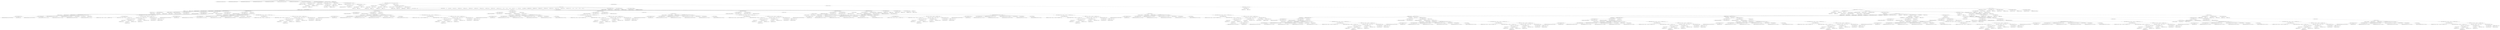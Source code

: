 digraph "putcontig8bitYCbCr42tile" {  
"57204" [label = <(METHOD,putcontig8bitYCbCr42tile)<SUB>2208</SUB>> ]
"57205" [label = <(PARAM,DECLAREContigPutFunc(putcontig8bitYCbCr42tile))<SUB>2208</SUB>> ]
"57206" [label = <(PARAM,DECLAREContigPutFunc(putcontig8bitYCbCr42tile))<SUB>2208</SUB>> ]
"57207" [label = <(PARAM,DECLAREContigPutFunc(putcontig8bitYCbCr42tile))<SUB>2208</SUB>> ]
"57208" [label = <(PARAM,DECLAREContigPutFunc(putcontig8bitYCbCr42tile))<SUB>2208</SUB>> ]
"57209" [label = <(PARAM,DECLAREContigPutFunc(putcontig8bitYCbCr42tile))<SUB>2208</SUB>> ]
"57210" [label = <(PARAM,DECLAREContigPutFunc(putcontig8bitYCbCr42tile))<SUB>2208</SUB>> ]
"57211" [label = <(PARAM,DECLAREContigPutFunc(putcontig8bitYCbCr42tile))<SUB>2208</SUB>> ]
"57212" [label = <(PARAM,DECLAREContigPutFunc(putcontig8bitYCbCr42tile))<SUB>2208</SUB>> ]
"57213" [label = <(PARAM,DECLAREContigPutFunc(putcontig8bitYCbCr42tile))<SUB>2208</SUB>> ]
"57214" [label = <(BLOCK,&lt;empty&gt;,&lt;empty&gt;)<SUB>2209</SUB>> ]
"57215" [label = <(LOCAL,uint32_t* cp1: uint32_t)<SUB>2210</SUB>> ]
"57216" [label = <(&lt;operator&gt;.assignment,*cp1 = cp + w + toskew)<SUB>2210</SUB>> ]
"57217" [label = <(IDENTIFIER,cp1,*cp1 = cp + w + toskew)<SUB>2210</SUB>> ]
"57218" [label = <(&lt;operator&gt;.addition,cp + w + toskew)<SUB>2210</SUB>> ]
"57219" [label = <(&lt;operator&gt;.addition,cp + w)<SUB>2210</SUB>> ]
"57220" [label = <(IDENTIFIER,cp,cp + w)<SUB>2210</SUB>> ]
"57221" [label = <(IDENTIFIER,w,cp + w)<SUB>2210</SUB>> ]
"57222" [label = <(IDENTIFIER,toskew,cp + w + toskew)<SUB>2210</SUB>> ]
"57223" [label = <(LOCAL,int32_t incr: int32_t)<SUB>2211</SUB>> ]
"57224" [label = <(&lt;operator&gt;.assignment,incr = 2 * toskew + w)<SUB>2211</SUB>> ]
"57225" [label = <(IDENTIFIER,incr,incr = 2 * toskew + w)<SUB>2211</SUB>> ]
"57226" [label = <(&lt;operator&gt;.addition,2 * toskew + w)<SUB>2211</SUB>> ]
"57227" [label = <(&lt;operator&gt;.multiplication,2 * toskew)<SUB>2211</SUB>> ]
"57228" [label = <(LITERAL,2,2 * toskew)<SUB>2211</SUB>> ]
"57229" [label = <(IDENTIFIER,toskew,2 * toskew)<SUB>2211</SUB>> ]
"57230" [label = <(IDENTIFIER,w,2 * toskew + w)<SUB>2211</SUB>> ]
"57231" [label = <(&lt;operator&gt;.cast,(void)y)<SUB>2213</SUB>> ]
"57232" [label = <(UNKNOWN,void,void)<SUB>2213</SUB>> ]
"57233" [label = <(IDENTIFIER,y,(void)y)<SUB>2213</SUB>> ]
"57234" [label = <(&lt;operator&gt;.assignment,fromskew = (fromskew / 4) * (4 * 2 + 2))<SUB>2214</SUB>> ]
"57235" [label = <(IDENTIFIER,fromskew,fromskew = (fromskew / 4) * (4 * 2 + 2))<SUB>2214</SUB>> ]
"57236" [label = <(&lt;operator&gt;.multiplication,(fromskew / 4) * (4 * 2 + 2))<SUB>2214</SUB>> ]
"57237" [label = <(&lt;operator&gt;.division,fromskew / 4)<SUB>2214</SUB>> ]
"57238" [label = <(IDENTIFIER,fromskew,fromskew / 4)<SUB>2214</SUB>> ]
"57239" [label = <(LITERAL,4,fromskew / 4)<SUB>2214</SUB>> ]
"57240" [label = <(&lt;operator&gt;.addition,4 * 2 + 2)<SUB>2214</SUB>> ]
"57241" [label = <(&lt;operator&gt;.multiplication,4 * 2)<SUB>2214</SUB>> ]
"57242" [label = <(LITERAL,4,4 * 2)<SUB>2214</SUB>> ]
"57243" [label = <(LITERAL,2,4 * 2)<SUB>2214</SUB>> ]
"57244" [label = <(LITERAL,2,4 * 2 + 2)<SUB>2214</SUB>> ]
"57245" [label = <(CONTROL_STRUCTURE,if ((w &amp; 3) == 0 &amp;&amp; (h &amp; 1) == 0),if ((w &amp; 3) == 0 &amp;&amp; (h &amp; 1) == 0))<SUB>2215</SUB>> ]
"57246" [label = <(&lt;operator&gt;.logicalAnd,(w &amp; 3) == 0 &amp;&amp; (h &amp; 1) == 0)<SUB>2215</SUB>> ]
"57247" [label = <(&lt;operator&gt;.equals,(w &amp; 3) == 0)<SUB>2215</SUB>> ]
"57248" [label = <(&lt;operator&gt;.and,w &amp; 3)<SUB>2215</SUB>> ]
"57249" [label = <(IDENTIFIER,w,w &amp; 3)<SUB>2215</SUB>> ]
"57250" [label = <(LITERAL,3,w &amp; 3)<SUB>2215</SUB>> ]
"57251" [label = <(LITERAL,0,(w &amp; 3) == 0)<SUB>2215</SUB>> ]
"57252" [label = <(&lt;operator&gt;.equals,(h &amp; 1) == 0)<SUB>2215</SUB>> ]
"57253" [label = <(&lt;operator&gt;.and,h &amp; 1)<SUB>2215</SUB>> ]
"57254" [label = <(IDENTIFIER,h,h &amp; 1)<SUB>2215</SUB>> ]
"57255" [label = <(LITERAL,1,h &amp; 1)<SUB>2215</SUB>> ]
"57256" [label = <(LITERAL,0,(h &amp; 1) == 0)<SUB>2215</SUB>> ]
"57257" [label = <(BLOCK,&lt;empty&gt;,&lt;empty&gt;)<SUB>2216</SUB>> ]
"57258" [label = <(CONTROL_STRUCTURE,for (;h &gt;= 2;h -= 2),for (;h &gt;= 2;h -= 2))<SUB>2217</SUB>> ]
"57259" [label = <(BLOCK,&lt;empty&gt;,&lt;empty&gt;)<SUB>2217</SUB>> ]
"57260" [label = <(&lt;operator&gt;.greaterEqualsThan,h &gt;= 2)<SUB>2217</SUB>> ]
"57261" [label = <(IDENTIFIER,h,h &gt;= 2)<SUB>2217</SUB>> ]
"57262" [label = <(LITERAL,2,h &gt;= 2)<SUB>2217</SUB>> ]
"57263" [label = <(&lt;operator&gt;.assignmentMinus,h -= 2)<SUB>2217</SUB>> ]
"57264" [label = <(IDENTIFIER,h,h -= 2)<SUB>2217</SUB>> ]
"57265" [label = <(LITERAL,2,h -= 2)<SUB>2217</SUB>> ]
"57266" [label = <(BLOCK,&lt;empty&gt;,&lt;empty&gt;)<SUB>2218</SUB>> ]
"57267" [label = <(&lt;operator&gt;.assignment,x = w &gt;&gt; 2)<SUB>2219</SUB>> ]
"57268" [label = <(IDENTIFIER,x,x = w &gt;&gt; 2)<SUB>2219</SUB>> ]
"57269" [label = <(&lt;operator&gt;.arithmeticShiftRight,w &gt;&gt; 2)<SUB>2219</SUB>> ]
"57270" [label = <(IDENTIFIER,w,w &gt;&gt; 2)<SUB>2219</SUB>> ]
"57271" [label = <(LITERAL,2,w &gt;&gt; 2)<SUB>2219</SUB>> ]
"57272" [label = <(CONTROL_STRUCTURE,do\012            {\012                int32_t Cb = pp[8];\012                int32_t Cr = pp[9];\012\012                YCbCrtoRGB(cp[0], pp[0]);\012                YCbCrtoRGB(cp[1], pp[1]);\012                YCbCrtoRGB(cp[2], pp[2]);\012                YCbCrtoRGB(cp[3], pp[3]);\012                YCbCrtoRGB(cp1[0], pp[4]);\012                YCbCrtoRGB(cp1[1], pp[5]);\012                YCbCrtoRGB(cp1[2], pp[6]);\012                YCbCrtoRGB(cp1[3], pp[7]);\012\012                cp += 4;\012                cp1 += 4;\012                pp += 10;\012            } while (--x);,do\012            {\012                int32_t Cb = pp[8];\012                int32_t Cr = pp[9];\012\012                YCbCrtoRGB(cp[0], pp[0]);\012                YCbCrtoRGB(cp[1], pp[1]);\012                YCbCrtoRGB(cp[2], pp[2]);\012                YCbCrtoRGB(cp[3], pp[3]);\012                YCbCrtoRGB(cp1[0], pp[4]);\012                YCbCrtoRGB(cp1[1], pp[5]);\012                YCbCrtoRGB(cp1[2], pp[6]);\012                YCbCrtoRGB(cp1[3], pp[7]);\012\012                cp += 4;\012                cp1 += 4;\012                pp += 10;\012            } while (--x);)<SUB>2220</SUB>> ]
"57273" [label = <(BLOCK,&lt;empty&gt;,&lt;empty&gt;)<SUB>2221</SUB>> ]
"57274" [label = <(LOCAL,int32_t Cb: int32_t)<SUB>2222</SUB>> ]
"57275" [label = <(&lt;operator&gt;.assignment,Cb = pp[8])<SUB>2222</SUB>> ]
"57276" [label = <(IDENTIFIER,Cb,Cb = pp[8])<SUB>2222</SUB>> ]
"57277" [label = <(&lt;operator&gt;.indirectIndexAccess,pp[8])<SUB>2222</SUB>> ]
"57278" [label = <(IDENTIFIER,pp,Cb = pp[8])<SUB>2222</SUB>> ]
"57279" [label = <(LITERAL,8,Cb = pp[8])<SUB>2222</SUB>> ]
"57280" [label = <(LOCAL,int32_t Cr: int32_t)<SUB>2223</SUB>> ]
"57281" [label = <(&lt;operator&gt;.assignment,Cr = pp[9])<SUB>2223</SUB>> ]
"57282" [label = <(IDENTIFIER,Cr,Cr = pp[9])<SUB>2223</SUB>> ]
"57283" [label = <(&lt;operator&gt;.indirectIndexAccess,pp[9])<SUB>2223</SUB>> ]
"57284" [label = <(IDENTIFIER,pp,Cr = pp[9])<SUB>2223</SUB>> ]
"57285" [label = <(LITERAL,9,Cr = pp[9])<SUB>2223</SUB>> ]
"57286" [label = <(YCbCrtoRGB,YCbCrtoRGB(cp[0], pp[0]))<SUB>2225</SUB>> ]
"57287" [label = <(&lt;operator&gt;.indirectIndexAccess,cp[0])<SUB>2225</SUB>> ]
"57288" [label = <(IDENTIFIER,cp,YCbCrtoRGB(cp[0], pp[0]))<SUB>2225</SUB>> ]
"57289" [label = <(LITERAL,0,YCbCrtoRGB(cp[0], pp[0]))<SUB>2225</SUB>> ]
"57290" [label = <(&lt;operator&gt;.indirectIndexAccess,pp[0])<SUB>2225</SUB>> ]
"57291" [label = <(IDENTIFIER,pp,YCbCrtoRGB(cp[0], pp[0]))<SUB>2225</SUB>> ]
"57292" [label = <(LITERAL,0,YCbCrtoRGB(cp[0], pp[0]))<SUB>2225</SUB>> ]
"57293" [label = <(BLOCK,&lt;empty&gt;,&lt;empty&gt;)> ]
"57294" [label = <(BLOCK,&lt;empty&gt;,&lt;empty&gt;)<SUB>2225</SUB>> ]
"57295" [label = <(LOCAL,uint32_t r: uint32_t)<SUB>2225</SUB>> ]
"57296" [label = <(LOCAL,uint32_t g: uint32_t)<SUB>2225</SUB>> ]
"57297" [label = <(LOCAL,uint32_t b: uint32_t)<SUB>2225</SUB>> ]
"57298" [label = <(TIFFYCbCrtoRGB,TIFFYCbCrtoRGB(img-&gt;ycbcr, (pp[0]), Cb, Cr, &amp;r, &amp;g, &amp;b))<SUB>2225</SUB>> ]
"57299" [label = <(&lt;operator&gt;.indirectFieldAccess,img-&gt;ycbcr)<SUB>2225</SUB>> ]
"57300" [label = <(IDENTIFIER,img,TIFFYCbCrtoRGB(img-&gt;ycbcr, (pp[0]), Cb, Cr, &amp;r, &amp;g, &amp;b))<SUB>2225</SUB>> ]
"57301" [label = <(FIELD_IDENTIFIER,ycbcr,ycbcr)<SUB>2225</SUB>> ]
"57302" [label = <(&lt;operator&gt;.indirectIndexAccess,pp[0])<SUB>2225</SUB>> ]
"57303" [label = <(IDENTIFIER,pp,TIFFYCbCrtoRGB(img-&gt;ycbcr, (pp[0]), Cb, Cr, &amp;r, &amp;g, &amp;b))<SUB>2225</SUB>> ]
"57304" [label = <(LITERAL,0,TIFFYCbCrtoRGB(img-&gt;ycbcr, (pp[0]), Cb, Cr, &amp;r, &amp;g, &amp;b))<SUB>2225</SUB>> ]
"57305" [label = <(IDENTIFIER,Cb,TIFFYCbCrtoRGB(img-&gt;ycbcr, (pp[0]), Cb, Cr, &amp;r, &amp;g, &amp;b))<SUB>2225</SUB>> ]
"57306" [label = <(IDENTIFIER,Cr,TIFFYCbCrtoRGB(img-&gt;ycbcr, (pp[0]), Cb, Cr, &amp;r, &amp;g, &amp;b))<SUB>2225</SUB>> ]
"57307" [label = <(&lt;operator&gt;.addressOf,&amp;r)<SUB>2225</SUB>> ]
"57308" [label = <(IDENTIFIER,r,TIFFYCbCrtoRGB(img-&gt;ycbcr, (pp[0]), Cb, Cr, &amp;r, &amp;g, &amp;b))<SUB>2225</SUB>> ]
"57309" [label = <(&lt;operator&gt;.addressOf,&amp;g)<SUB>2225</SUB>> ]
"57310" [label = <(IDENTIFIER,g,TIFFYCbCrtoRGB(img-&gt;ycbcr, (pp[0]), Cb, Cr, &amp;r, &amp;g, &amp;b))<SUB>2225</SUB>> ]
"57311" [label = <(&lt;operator&gt;.addressOf,&amp;b)<SUB>2225</SUB>> ]
"57312" [label = <(IDENTIFIER,b,TIFFYCbCrtoRGB(img-&gt;ycbcr, (pp[0]), Cb, Cr, &amp;r, &amp;g, &amp;b))<SUB>2225</SUB>> ]
"57313" [label = <(&lt;operator&gt;.assignment,cp[0] = ((uint32_t)(r) | ((uint32_t)(g) &lt;&lt; 8) | ((uint32_t)(b) &lt;&lt; 16) | (((uint32_t)0xffL) &lt;&lt; 24)))<SUB>2225</SUB>> ]
"57314" [label = <(&lt;operator&gt;.indirectIndexAccess,cp[0])<SUB>2225</SUB>> ]
"57315" [label = <(IDENTIFIER,cp,cp[0] = ((uint32_t)(r) | ((uint32_t)(g) &lt;&lt; 8) | ((uint32_t)(b) &lt;&lt; 16) | (((uint32_t)0xffL) &lt;&lt; 24)))<SUB>2225</SUB>> ]
"57316" [label = <(LITERAL,0,cp[0] = ((uint32_t)(r) | ((uint32_t)(g) &lt;&lt; 8) | ((uint32_t)(b) &lt;&lt; 16) | (((uint32_t)0xffL) &lt;&lt; 24)))<SUB>2225</SUB>> ]
"57317" [label = <(&lt;operator&gt;.or,(uint32_t)(r) | ((uint32_t)(g) &lt;&lt; 8) | ((uint32_t)(b) &lt;&lt; 16) | (((uint32_t)0xffL) &lt;&lt; 24))<SUB>2225</SUB>> ]
"57318" [label = <(&lt;operator&gt;.or,(uint32_t)(r) | ((uint32_t)(g) &lt;&lt; 8) | ((uint32_t)(b) &lt;&lt; 16))<SUB>2225</SUB>> ]
"57319" [label = <(&lt;operator&gt;.or,(uint32_t)(r) | ((uint32_t)(g) &lt;&lt; 8))<SUB>2225</SUB>> ]
"57320" [label = <(uint32_t,(uint32_t)(r))<SUB>2225</SUB>> ]
"57321" [label = <(IDENTIFIER,r,(uint32_t)(r))<SUB>2225</SUB>> ]
"57322" [label = <(&lt;operator&gt;.shiftLeft,(uint32_t)(g) &lt;&lt; 8)<SUB>2225</SUB>> ]
"57323" [label = <(uint32_t,(uint32_t)(g))<SUB>2225</SUB>> ]
"57324" [label = <(IDENTIFIER,g,(uint32_t)(g))<SUB>2225</SUB>> ]
"57325" [label = <(LITERAL,8,(uint32_t)(g) &lt;&lt; 8)<SUB>2225</SUB>> ]
"57326" [label = <(&lt;operator&gt;.shiftLeft,(uint32_t)(b) &lt;&lt; 16)<SUB>2225</SUB>> ]
"57327" [label = <(uint32_t,(uint32_t)(b))<SUB>2225</SUB>> ]
"57328" [label = <(IDENTIFIER,b,(uint32_t)(b))<SUB>2225</SUB>> ]
"57329" [label = <(LITERAL,16,(uint32_t)(b) &lt;&lt; 16)<SUB>2225</SUB>> ]
"57330" [label = <(&lt;operator&gt;.shiftLeft,((uint32_t)0xffL) &lt;&lt; 24)<SUB>2225</SUB>> ]
"57331" [label = <(&lt;operator&gt;.cast,(uint32_t)0xffL)<SUB>2225</SUB>> ]
"57332" [label = <(UNKNOWN,uint32_t,uint32_t)<SUB>2225</SUB>> ]
"57333" [label = <(LITERAL,0xffL,(uint32_t)0xffL)<SUB>2225</SUB>> ]
"57334" [label = <(LITERAL,24,((uint32_t)0xffL) &lt;&lt; 24)<SUB>2225</SUB>> ]
"57335" [label = <(YCbCrtoRGB,YCbCrtoRGB(cp[1], pp[1]))<SUB>2226</SUB>> ]
"57336" [label = <(&lt;operator&gt;.indirectIndexAccess,cp[1])<SUB>2226</SUB>> ]
"57337" [label = <(IDENTIFIER,cp,YCbCrtoRGB(cp[1], pp[1]))<SUB>2226</SUB>> ]
"57338" [label = <(LITERAL,1,YCbCrtoRGB(cp[1], pp[1]))<SUB>2226</SUB>> ]
"57339" [label = <(&lt;operator&gt;.indirectIndexAccess,pp[1])<SUB>2226</SUB>> ]
"57340" [label = <(IDENTIFIER,pp,YCbCrtoRGB(cp[1], pp[1]))<SUB>2226</SUB>> ]
"57341" [label = <(LITERAL,1,YCbCrtoRGB(cp[1], pp[1]))<SUB>2226</SUB>> ]
"57342" [label = <(BLOCK,&lt;empty&gt;,&lt;empty&gt;)> ]
"57343" [label = <(BLOCK,&lt;empty&gt;,&lt;empty&gt;)<SUB>2226</SUB>> ]
"57344" [label = <(LOCAL,uint32_t r: uint32_t)<SUB>2226</SUB>> ]
"57345" [label = <(LOCAL,uint32_t g: uint32_t)<SUB>2226</SUB>> ]
"57346" [label = <(LOCAL,uint32_t b: uint32_t)<SUB>2226</SUB>> ]
"57347" [label = <(TIFFYCbCrtoRGB,TIFFYCbCrtoRGB(img-&gt;ycbcr, (pp[1]), Cb, Cr, &amp;r, &amp;g, &amp;b))<SUB>2226</SUB>> ]
"57348" [label = <(&lt;operator&gt;.indirectFieldAccess,img-&gt;ycbcr)<SUB>2226</SUB>> ]
"57349" [label = <(IDENTIFIER,img,TIFFYCbCrtoRGB(img-&gt;ycbcr, (pp[1]), Cb, Cr, &amp;r, &amp;g, &amp;b))<SUB>2226</SUB>> ]
"57350" [label = <(FIELD_IDENTIFIER,ycbcr,ycbcr)<SUB>2226</SUB>> ]
"57351" [label = <(&lt;operator&gt;.indirectIndexAccess,pp[1])<SUB>2226</SUB>> ]
"57352" [label = <(IDENTIFIER,pp,TIFFYCbCrtoRGB(img-&gt;ycbcr, (pp[1]), Cb, Cr, &amp;r, &amp;g, &amp;b))<SUB>2226</SUB>> ]
"57353" [label = <(LITERAL,1,TIFFYCbCrtoRGB(img-&gt;ycbcr, (pp[1]), Cb, Cr, &amp;r, &amp;g, &amp;b))<SUB>2226</SUB>> ]
"57354" [label = <(IDENTIFIER,Cb,TIFFYCbCrtoRGB(img-&gt;ycbcr, (pp[1]), Cb, Cr, &amp;r, &amp;g, &amp;b))<SUB>2226</SUB>> ]
"57355" [label = <(IDENTIFIER,Cr,TIFFYCbCrtoRGB(img-&gt;ycbcr, (pp[1]), Cb, Cr, &amp;r, &amp;g, &amp;b))<SUB>2226</SUB>> ]
"57356" [label = <(&lt;operator&gt;.addressOf,&amp;r)<SUB>2226</SUB>> ]
"57357" [label = <(IDENTIFIER,r,TIFFYCbCrtoRGB(img-&gt;ycbcr, (pp[1]), Cb, Cr, &amp;r, &amp;g, &amp;b))<SUB>2226</SUB>> ]
"57358" [label = <(&lt;operator&gt;.addressOf,&amp;g)<SUB>2226</SUB>> ]
"57359" [label = <(IDENTIFIER,g,TIFFYCbCrtoRGB(img-&gt;ycbcr, (pp[1]), Cb, Cr, &amp;r, &amp;g, &amp;b))<SUB>2226</SUB>> ]
"57360" [label = <(&lt;operator&gt;.addressOf,&amp;b)<SUB>2226</SUB>> ]
"57361" [label = <(IDENTIFIER,b,TIFFYCbCrtoRGB(img-&gt;ycbcr, (pp[1]), Cb, Cr, &amp;r, &amp;g, &amp;b))<SUB>2226</SUB>> ]
"57362" [label = <(&lt;operator&gt;.assignment,cp[1] = ((uint32_t)(r) | ((uint32_t)(g) &lt;&lt; 8) | ((uint32_t)(b) &lt;&lt; 16) | (((uint32_t)0xffL) &lt;&lt; 24)))<SUB>2226</SUB>> ]
"57363" [label = <(&lt;operator&gt;.indirectIndexAccess,cp[1])<SUB>2226</SUB>> ]
"57364" [label = <(IDENTIFIER,cp,cp[1] = ((uint32_t)(r) | ((uint32_t)(g) &lt;&lt; 8) | ((uint32_t)(b) &lt;&lt; 16) | (((uint32_t)0xffL) &lt;&lt; 24)))<SUB>2226</SUB>> ]
"57365" [label = <(LITERAL,1,cp[1] = ((uint32_t)(r) | ((uint32_t)(g) &lt;&lt; 8) | ((uint32_t)(b) &lt;&lt; 16) | (((uint32_t)0xffL) &lt;&lt; 24)))<SUB>2226</SUB>> ]
"57366" [label = <(&lt;operator&gt;.or,(uint32_t)(r) | ((uint32_t)(g) &lt;&lt; 8) | ((uint32_t)(b) &lt;&lt; 16) | (((uint32_t)0xffL) &lt;&lt; 24))<SUB>2226</SUB>> ]
"57367" [label = <(&lt;operator&gt;.or,(uint32_t)(r) | ((uint32_t)(g) &lt;&lt; 8) | ((uint32_t)(b) &lt;&lt; 16))<SUB>2226</SUB>> ]
"57368" [label = <(&lt;operator&gt;.or,(uint32_t)(r) | ((uint32_t)(g) &lt;&lt; 8))<SUB>2226</SUB>> ]
"57369" [label = <(uint32_t,(uint32_t)(r))<SUB>2226</SUB>> ]
"57370" [label = <(IDENTIFIER,r,(uint32_t)(r))<SUB>2226</SUB>> ]
"57371" [label = <(&lt;operator&gt;.shiftLeft,(uint32_t)(g) &lt;&lt; 8)<SUB>2226</SUB>> ]
"57372" [label = <(uint32_t,(uint32_t)(g))<SUB>2226</SUB>> ]
"57373" [label = <(IDENTIFIER,g,(uint32_t)(g))<SUB>2226</SUB>> ]
"57374" [label = <(LITERAL,8,(uint32_t)(g) &lt;&lt; 8)<SUB>2226</SUB>> ]
"57375" [label = <(&lt;operator&gt;.shiftLeft,(uint32_t)(b) &lt;&lt; 16)<SUB>2226</SUB>> ]
"57376" [label = <(uint32_t,(uint32_t)(b))<SUB>2226</SUB>> ]
"57377" [label = <(IDENTIFIER,b,(uint32_t)(b))<SUB>2226</SUB>> ]
"57378" [label = <(LITERAL,16,(uint32_t)(b) &lt;&lt; 16)<SUB>2226</SUB>> ]
"57379" [label = <(&lt;operator&gt;.shiftLeft,((uint32_t)0xffL) &lt;&lt; 24)<SUB>2226</SUB>> ]
"57380" [label = <(&lt;operator&gt;.cast,(uint32_t)0xffL)<SUB>2226</SUB>> ]
"57381" [label = <(UNKNOWN,uint32_t,uint32_t)<SUB>2226</SUB>> ]
"57382" [label = <(LITERAL,0xffL,(uint32_t)0xffL)<SUB>2226</SUB>> ]
"57383" [label = <(LITERAL,24,((uint32_t)0xffL) &lt;&lt; 24)<SUB>2226</SUB>> ]
"57384" [label = <(YCbCrtoRGB,YCbCrtoRGB(cp[2], pp[2]))<SUB>2227</SUB>> ]
"57385" [label = <(&lt;operator&gt;.indirectIndexAccess,cp[2])<SUB>2227</SUB>> ]
"57386" [label = <(IDENTIFIER,cp,YCbCrtoRGB(cp[2], pp[2]))<SUB>2227</SUB>> ]
"57387" [label = <(LITERAL,2,YCbCrtoRGB(cp[2], pp[2]))<SUB>2227</SUB>> ]
"57388" [label = <(&lt;operator&gt;.indirectIndexAccess,pp[2])<SUB>2227</SUB>> ]
"57389" [label = <(IDENTIFIER,pp,YCbCrtoRGB(cp[2], pp[2]))<SUB>2227</SUB>> ]
"57390" [label = <(LITERAL,2,YCbCrtoRGB(cp[2], pp[2]))<SUB>2227</SUB>> ]
"57391" [label = <(BLOCK,&lt;empty&gt;,&lt;empty&gt;)> ]
"57392" [label = <(BLOCK,&lt;empty&gt;,&lt;empty&gt;)<SUB>2227</SUB>> ]
"57393" [label = <(LOCAL,uint32_t r: uint32_t)<SUB>2227</SUB>> ]
"57394" [label = <(LOCAL,uint32_t g: uint32_t)<SUB>2227</SUB>> ]
"57395" [label = <(LOCAL,uint32_t b: uint32_t)<SUB>2227</SUB>> ]
"57396" [label = <(TIFFYCbCrtoRGB,TIFFYCbCrtoRGB(img-&gt;ycbcr, (pp[2]), Cb, Cr, &amp;r, &amp;g, &amp;b))<SUB>2227</SUB>> ]
"57397" [label = <(&lt;operator&gt;.indirectFieldAccess,img-&gt;ycbcr)<SUB>2227</SUB>> ]
"57398" [label = <(IDENTIFIER,img,TIFFYCbCrtoRGB(img-&gt;ycbcr, (pp[2]), Cb, Cr, &amp;r, &amp;g, &amp;b))<SUB>2227</SUB>> ]
"57399" [label = <(FIELD_IDENTIFIER,ycbcr,ycbcr)<SUB>2227</SUB>> ]
"57400" [label = <(&lt;operator&gt;.indirectIndexAccess,pp[2])<SUB>2227</SUB>> ]
"57401" [label = <(IDENTIFIER,pp,TIFFYCbCrtoRGB(img-&gt;ycbcr, (pp[2]), Cb, Cr, &amp;r, &amp;g, &amp;b))<SUB>2227</SUB>> ]
"57402" [label = <(LITERAL,2,TIFFYCbCrtoRGB(img-&gt;ycbcr, (pp[2]), Cb, Cr, &amp;r, &amp;g, &amp;b))<SUB>2227</SUB>> ]
"57403" [label = <(IDENTIFIER,Cb,TIFFYCbCrtoRGB(img-&gt;ycbcr, (pp[2]), Cb, Cr, &amp;r, &amp;g, &amp;b))<SUB>2227</SUB>> ]
"57404" [label = <(IDENTIFIER,Cr,TIFFYCbCrtoRGB(img-&gt;ycbcr, (pp[2]), Cb, Cr, &amp;r, &amp;g, &amp;b))<SUB>2227</SUB>> ]
"57405" [label = <(&lt;operator&gt;.addressOf,&amp;r)<SUB>2227</SUB>> ]
"57406" [label = <(IDENTIFIER,r,TIFFYCbCrtoRGB(img-&gt;ycbcr, (pp[2]), Cb, Cr, &amp;r, &amp;g, &amp;b))<SUB>2227</SUB>> ]
"57407" [label = <(&lt;operator&gt;.addressOf,&amp;g)<SUB>2227</SUB>> ]
"57408" [label = <(IDENTIFIER,g,TIFFYCbCrtoRGB(img-&gt;ycbcr, (pp[2]), Cb, Cr, &amp;r, &amp;g, &amp;b))<SUB>2227</SUB>> ]
"57409" [label = <(&lt;operator&gt;.addressOf,&amp;b)<SUB>2227</SUB>> ]
"57410" [label = <(IDENTIFIER,b,TIFFYCbCrtoRGB(img-&gt;ycbcr, (pp[2]), Cb, Cr, &amp;r, &amp;g, &amp;b))<SUB>2227</SUB>> ]
"57411" [label = <(&lt;operator&gt;.assignment,cp[2] = ((uint32_t)(r) | ((uint32_t)(g) &lt;&lt; 8) | ((uint32_t)(b) &lt;&lt; 16) | (((uint32_t)0xffL) &lt;&lt; 24)))<SUB>2227</SUB>> ]
"57412" [label = <(&lt;operator&gt;.indirectIndexAccess,cp[2])<SUB>2227</SUB>> ]
"57413" [label = <(IDENTIFIER,cp,cp[2] = ((uint32_t)(r) | ((uint32_t)(g) &lt;&lt; 8) | ((uint32_t)(b) &lt;&lt; 16) | (((uint32_t)0xffL) &lt;&lt; 24)))<SUB>2227</SUB>> ]
"57414" [label = <(LITERAL,2,cp[2] = ((uint32_t)(r) | ((uint32_t)(g) &lt;&lt; 8) | ((uint32_t)(b) &lt;&lt; 16) | (((uint32_t)0xffL) &lt;&lt; 24)))<SUB>2227</SUB>> ]
"57415" [label = <(&lt;operator&gt;.or,(uint32_t)(r) | ((uint32_t)(g) &lt;&lt; 8) | ((uint32_t)(b) &lt;&lt; 16) | (((uint32_t)0xffL) &lt;&lt; 24))<SUB>2227</SUB>> ]
"57416" [label = <(&lt;operator&gt;.or,(uint32_t)(r) | ((uint32_t)(g) &lt;&lt; 8) | ((uint32_t)(b) &lt;&lt; 16))<SUB>2227</SUB>> ]
"57417" [label = <(&lt;operator&gt;.or,(uint32_t)(r) | ((uint32_t)(g) &lt;&lt; 8))<SUB>2227</SUB>> ]
"57418" [label = <(uint32_t,(uint32_t)(r))<SUB>2227</SUB>> ]
"57419" [label = <(IDENTIFIER,r,(uint32_t)(r))<SUB>2227</SUB>> ]
"57420" [label = <(&lt;operator&gt;.shiftLeft,(uint32_t)(g) &lt;&lt; 8)<SUB>2227</SUB>> ]
"57421" [label = <(uint32_t,(uint32_t)(g))<SUB>2227</SUB>> ]
"57422" [label = <(IDENTIFIER,g,(uint32_t)(g))<SUB>2227</SUB>> ]
"57423" [label = <(LITERAL,8,(uint32_t)(g) &lt;&lt; 8)<SUB>2227</SUB>> ]
"57424" [label = <(&lt;operator&gt;.shiftLeft,(uint32_t)(b) &lt;&lt; 16)<SUB>2227</SUB>> ]
"57425" [label = <(uint32_t,(uint32_t)(b))<SUB>2227</SUB>> ]
"57426" [label = <(IDENTIFIER,b,(uint32_t)(b))<SUB>2227</SUB>> ]
"57427" [label = <(LITERAL,16,(uint32_t)(b) &lt;&lt; 16)<SUB>2227</SUB>> ]
"57428" [label = <(&lt;operator&gt;.shiftLeft,((uint32_t)0xffL) &lt;&lt; 24)<SUB>2227</SUB>> ]
"57429" [label = <(&lt;operator&gt;.cast,(uint32_t)0xffL)<SUB>2227</SUB>> ]
"57430" [label = <(UNKNOWN,uint32_t,uint32_t)<SUB>2227</SUB>> ]
"57431" [label = <(LITERAL,0xffL,(uint32_t)0xffL)<SUB>2227</SUB>> ]
"57432" [label = <(LITERAL,24,((uint32_t)0xffL) &lt;&lt; 24)<SUB>2227</SUB>> ]
"57433" [label = <(YCbCrtoRGB,YCbCrtoRGB(cp[3], pp[3]))<SUB>2228</SUB>> ]
"57434" [label = <(&lt;operator&gt;.indirectIndexAccess,cp[3])<SUB>2228</SUB>> ]
"57435" [label = <(IDENTIFIER,cp,YCbCrtoRGB(cp[3], pp[3]))<SUB>2228</SUB>> ]
"57436" [label = <(LITERAL,3,YCbCrtoRGB(cp[3], pp[3]))<SUB>2228</SUB>> ]
"57437" [label = <(&lt;operator&gt;.indirectIndexAccess,pp[3])<SUB>2228</SUB>> ]
"57438" [label = <(IDENTIFIER,pp,YCbCrtoRGB(cp[3], pp[3]))<SUB>2228</SUB>> ]
"57439" [label = <(LITERAL,3,YCbCrtoRGB(cp[3], pp[3]))<SUB>2228</SUB>> ]
"57440" [label = <(BLOCK,&lt;empty&gt;,&lt;empty&gt;)> ]
"57441" [label = <(BLOCK,&lt;empty&gt;,&lt;empty&gt;)<SUB>2228</SUB>> ]
"57442" [label = <(LOCAL,uint32_t r: uint32_t)<SUB>2228</SUB>> ]
"57443" [label = <(LOCAL,uint32_t g: uint32_t)<SUB>2228</SUB>> ]
"57444" [label = <(LOCAL,uint32_t b: uint32_t)<SUB>2228</SUB>> ]
"57445" [label = <(TIFFYCbCrtoRGB,TIFFYCbCrtoRGB(img-&gt;ycbcr, (pp[3]), Cb, Cr, &amp;r, &amp;g, &amp;b))<SUB>2228</SUB>> ]
"57446" [label = <(&lt;operator&gt;.indirectFieldAccess,img-&gt;ycbcr)<SUB>2228</SUB>> ]
"57447" [label = <(IDENTIFIER,img,TIFFYCbCrtoRGB(img-&gt;ycbcr, (pp[3]), Cb, Cr, &amp;r, &amp;g, &amp;b))<SUB>2228</SUB>> ]
"57448" [label = <(FIELD_IDENTIFIER,ycbcr,ycbcr)<SUB>2228</SUB>> ]
"57449" [label = <(&lt;operator&gt;.indirectIndexAccess,pp[3])<SUB>2228</SUB>> ]
"57450" [label = <(IDENTIFIER,pp,TIFFYCbCrtoRGB(img-&gt;ycbcr, (pp[3]), Cb, Cr, &amp;r, &amp;g, &amp;b))<SUB>2228</SUB>> ]
"57451" [label = <(LITERAL,3,TIFFYCbCrtoRGB(img-&gt;ycbcr, (pp[3]), Cb, Cr, &amp;r, &amp;g, &amp;b))<SUB>2228</SUB>> ]
"57452" [label = <(IDENTIFIER,Cb,TIFFYCbCrtoRGB(img-&gt;ycbcr, (pp[3]), Cb, Cr, &amp;r, &amp;g, &amp;b))<SUB>2228</SUB>> ]
"57453" [label = <(IDENTIFIER,Cr,TIFFYCbCrtoRGB(img-&gt;ycbcr, (pp[3]), Cb, Cr, &amp;r, &amp;g, &amp;b))<SUB>2228</SUB>> ]
"57454" [label = <(&lt;operator&gt;.addressOf,&amp;r)<SUB>2228</SUB>> ]
"57455" [label = <(IDENTIFIER,r,TIFFYCbCrtoRGB(img-&gt;ycbcr, (pp[3]), Cb, Cr, &amp;r, &amp;g, &amp;b))<SUB>2228</SUB>> ]
"57456" [label = <(&lt;operator&gt;.addressOf,&amp;g)<SUB>2228</SUB>> ]
"57457" [label = <(IDENTIFIER,g,TIFFYCbCrtoRGB(img-&gt;ycbcr, (pp[3]), Cb, Cr, &amp;r, &amp;g, &amp;b))<SUB>2228</SUB>> ]
"57458" [label = <(&lt;operator&gt;.addressOf,&amp;b)<SUB>2228</SUB>> ]
"57459" [label = <(IDENTIFIER,b,TIFFYCbCrtoRGB(img-&gt;ycbcr, (pp[3]), Cb, Cr, &amp;r, &amp;g, &amp;b))<SUB>2228</SUB>> ]
"57460" [label = <(&lt;operator&gt;.assignment,cp[3] = ((uint32_t)(r) | ((uint32_t)(g) &lt;&lt; 8) | ((uint32_t)(b) &lt;&lt; 16) | (((uint32_t)0xffL) &lt;&lt; 24)))<SUB>2228</SUB>> ]
"57461" [label = <(&lt;operator&gt;.indirectIndexAccess,cp[3])<SUB>2228</SUB>> ]
"57462" [label = <(IDENTIFIER,cp,cp[3] = ((uint32_t)(r) | ((uint32_t)(g) &lt;&lt; 8) | ((uint32_t)(b) &lt;&lt; 16) | (((uint32_t)0xffL) &lt;&lt; 24)))<SUB>2228</SUB>> ]
"57463" [label = <(LITERAL,3,cp[3] = ((uint32_t)(r) | ((uint32_t)(g) &lt;&lt; 8) | ((uint32_t)(b) &lt;&lt; 16) | (((uint32_t)0xffL) &lt;&lt; 24)))<SUB>2228</SUB>> ]
"57464" [label = <(&lt;operator&gt;.or,(uint32_t)(r) | ((uint32_t)(g) &lt;&lt; 8) | ((uint32_t)(b) &lt;&lt; 16) | (((uint32_t)0xffL) &lt;&lt; 24))<SUB>2228</SUB>> ]
"57465" [label = <(&lt;operator&gt;.or,(uint32_t)(r) | ((uint32_t)(g) &lt;&lt; 8) | ((uint32_t)(b) &lt;&lt; 16))<SUB>2228</SUB>> ]
"57466" [label = <(&lt;operator&gt;.or,(uint32_t)(r) | ((uint32_t)(g) &lt;&lt; 8))<SUB>2228</SUB>> ]
"57467" [label = <(uint32_t,(uint32_t)(r))<SUB>2228</SUB>> ]
"57468" [label = <(IDENTIFIER,r,(uint32_t)(r))<SUB>2228</SUB>> ]
"57469" [label = <(&lt;operator&gt;.shiftLeft,(uint32_t)(g) &lt;&lt; 8)<SUB>2228</SUB>> ]
"57470" [label = <(uint32_t,(uint32_t)(g))<SUB>2228</SUB>> ]
"57471" [label = <(IDENTIFIER,g,(uint32_t)(g))<SUB>2228</SUB>> ]
"57472" [label = <(LITERAL,8,(uint32_t)(g) &lt;&lt; 8)<SUB>2228</SUB>> ]
"57473" [label = <(&lt;operator&gt;.shiftLeft,(uint32_t)(b) &lt;&lt; 16)<SUB>2228</SUB>> ]
"57474" [label = <(uint32_t,(uint32_t)(b))<SUB>2228</SUB>> ]
"57475" [label = <(IDENTIFIER,b,(uint32_t)(b))<SUB>2228</SUB>> ]
"57476" [label = <(LITERAL,16,(uint32_t)(b) &lt;&lt; 16)<SUB>2228</SUB>> ]
"57477" [label = <(&lt;operator&gt;.shiftLeft,((uint32_t)0xffL) &lt;&lt; 24)<SUB>2228</SUB>> ]
"57478" [label = <(&lt;operator&gt;.cast,(uint32_t)0xffL)<SUB>2228</SUB>> ]
"57479" [label = <(UNKNOWN,uint32_t,uint32_t)<SUB>2228</SUB>> ]
"57480" [label = <(LITERAL,0xffL,(uint32_t)0xffL)<SUB>2228</SUB>> ]
"57481" [label = <(LITERAL,24,((uint32_t)0xffL) &lt;&lt; 24)<SUB>2228</SUB>> ]
"57482" [label = <(YCbCrtoRGB,YCbCrtoRGB(cp1[0], pp[4]))<SUB>2229</SUB>> ]
"57483" [label = <(&lt;operator&gt;.indirectIndexAccess,cp1[0])<SUB>2229</SUB>> ]
"57484" [label = <(IDENTIFIER,cp1,YCbCrtoRGB(cp1[0], pp[4]))<SUB>2229</SUB>> ]
"57485" [label = <(LITERAL,0,YCbCrtoRGB(cp1[0], pp[4]))<SUB>2229</SUB>> ]
"57486" [label = <(&lt;operator&gt;.indirectIndexAccess,pp[4])<SUB>2229</SUB>> ]
"57487" [label = <(IDENTIFIER,pp,YCbCrtoRGB(cp1[0], pp[4]))<SUB>2229</SUB>> ]
"57488" [label = <(LITERAL,4,YCbCrtoRGB(cp1[0], pp[4]))<SUB>2229</SUB>> ]
"57489" [label = <(BLOCK,&lt;empty&gt;,&lt;empty&gt;)> ]
"57490" [label = <(BLOCK,&lt;empty&gt;,&lt;empty&gt;)<SUB>2229</SUB>> ]
"57491" [label = <(LOCAL,uint32_t r: uint32_t)<SUB>2229</SUB>> ]
"57492" [label = <(LOCAL,uint32_t g: uint32_t)<SUB>2229</SUB>> ]
"57493" [label = <(LOCAL,uint32_t b: uint32_t)<SUB>2229</SUB>> ]
"57494" [label = <(TIFFYCbCrtoRGB,TIFFYCbCrtoRGB(img-&gt;ycbcr, (pp[4]), Cb, Cr, &amp;r, &amp;g, &amp;b))<SUB>2229</SUB>> ]
"57495" [label = <(&lt;operator&gt;.indirectFieldAccess,img-&gt;ycbcr)<SUB>2229</SUB>> ]
"57496" [label = <(IDENTIFIER,img,TIFFYCbCrtoRGB(img-&gt;ycbcr, (pp[4]), Cb, Cr, &amp;r, &amp;g, &amp;b))<SUB>2229</SUB>> ]
"57497" [label = <(FIELD_IDENTIFIER,ycbcr,ycbcr)<SUB>2229</SUB>> ]
"57498" [label = <(&lt;operator&gt;.indirectIndexAccess,pp[4])<SUB>2229</SUB>> ]
"57499" [label = <(IDENTIFIER,pp,TIFFYCbCrtoRGB(img-&gt;ycbcr, (pp[4]), Cb, Cr, &amp;r, &amp;g, &amp;b))<SUB>2229</SUB>> ]
"57500" [label = <(LITERAL,4,TIFFYCbCrtoRGB(img-&gt;ycbcr, (pp[4]), Cb, Cr, &amp;r, &amp;g, &amp;b))<SUB>2229</SUB>> ]
"57501" [label = <(IDENTIFIER,Cb,TIFFYCbCrtoRGB(img-&gt;ycbcr, (pp[4]), Cb, Cr, &amp;r, &amp;g, &amp;b))<SUB>2229</SUB>> ]
"57502" [label = <(IDENTIFIER,Cr,TIFFYCbCrtoRGB(img-&gt;ycbcr, (pp[4]), Cb, Cr, &amp;r, &amp;g, &amp;b))<SUB>2229</SUB>> ]
"57503" [label = <(&lt;operator&gt;.addressOf,&amp;r)<SUB>2229</SUB>> ]
"57504" [label = <(IDENTIFIER,r,TIFFYCbCrtoRGB(img-&gt;ycbcr, (pp[4]), Cb, Cr, &amp;r, &amp;g, &amp;b))<SUB>2229</SUB>> ]
"57505" [label = <(&lt;operator&gt;.addressOf,&amp;g)<SUB>2229</SUB>> ]
"57506" [label = <(IDENTIFIER,g,TIFFYCbCrtoRGB(img-&gt;ycbcr, (pp[4]), Cb, Cr, &amp;r, &amp;g, &amp;b))<SUB>2229</SUB>> ]
"57507" [label = <(&lt;operator&gt;.addressOf,&amp;b)<SUB>2229</SUB>> ]
"57508" [label = <(IDENTIFIER,b,TIFFYCbCrtoRGB(img-&gt;ycbcr, (pp[4]), Cb, Cr, &amp;r, &amp;g, &amp;b))<SUB>2229</SUB>> ]
"57509" [label = <(&lt;operator&gt;.assignment,cp1[0] = ((uint32_t)(r) | ((uint32_t)(g) &lt;&lt; 8) | ((uint32_t)(b) &lt;&lt; 16) | (((uint32_t)0xffL) &lt;&lt; 24)))<SUB>2229</SUB>> ]
"57510" [label = <(&lt;operator&gt;.indirectIndexAccess,cp1[0])<SUB>2229</SUB>> ]
"57511" [label = <(IDENTIFIER,cp1,cp1[0] = ((uint32_t)(r) | ((uint32_t)(g) &lt;&lt; 8) | ((uint32_t)(b) &lt;&lt; 16) | (((uint32_t)0xffL) &lt;&lt; 24)))<SUB>2229</SUB>> ]
"57512" [label = <(LITERAL,0,cp1[0] = ((uint32_t)(r) | ((uint32_t)(g) &lt;&lt; 8) | ((uint32_t)(b) &lt;&lt; 16) | (((uint32_t)0xffL) &lt;&lt; 24)))<SUB>2229</SUB>> ]
"57513" [label = <(&lt;operator&gt;.or,(uint32_t)(r) | ((uint32_t)(g) &lt;&lt; 8) | ((uint32_t)(b) &lt;&lt; 16) | (((uint32_t)0xffL) &lt;&lt; 24))<SUB>2229</SUB>> ]
"57514" [label = <(&lt;operator&gt;.or,(uint32_t)(r) | ((uint32_t)(g) &lt;&lt; 8) | ((uint32_t)(b) &lt;&lt; 16))<SUB>2229</SUB>> ]
"57515" [label = <(&lt;operator&gt;.or,(uint32_t)(r) | ((uint32_t)(g) &lt;&lt; 8))<SUB>2229</SUB>> ]
"57516" [label = <(uint32_t,(uint32_t)(r))<SUB>2229</SUB>> ]
"57517" [label = <(IDENTIFIER,r,(uint32_t)(r))<SUB>2229</SUB>> ]
"57518" [label = <(&lt;operator&gt;.shiftLeft,(uint32_t)(g) &lt;&lt; 8)<SUB>2229</SUB>> ]
"57519" [label = <(uint32_t,(uint32_t)(g))<SUB>2229</SUB>> ]
"57520" [label = <(IDENTIFIER,g,(uint32_t)(g))<SUB>2229</SUB>> ]
"57521" [label = <(LITERAL,8,(uint32_t)(g) &lt;&lt; 8)<SUB>2229</SUB>> ]
"57522" [label = <(&lt;operator&gt;.shiftLeft,(uint32_t)(b) &lt;&lt; 16)<SUB>2229</SUB>> ]
"57523" [label = <(uint32_t,(uint32_t)(b))<SUB>2229</SUB>> ]
"57524" [label = <(IDENTIFIER,b,(uint32_t)(b))<SUB>2229</SUB>> ]
"57525" [label = <(LITERAL,16,(uint32_t)(b) &lt;&lt; 16)<SUB>2229</SUB>> ]
"57526" [label = <(&lt;operator&gt;.shiftLeft,((uint32_t)0xffL) &lt;&lt; 24)<SUB>2229</SUB>> ]
"57527" [label = <(&lt;operator&gt;.cast,(uint32_t)0xffL)<SUB>2229</SUB>> ]
"57528" [label = <(UNKNOWN,uint32_t,uint32_t)<SUB>2229</SUB>> ]
"57529" [label = <(LITERAL,0xffL,(uint32_t)0xffL)<SUB>2229</SUB>> ]
"57530" [label = <(LITERAL,24,((uint32_t)0xffL) &lt;&lt; 24)<SUB>2229</SUB>> ]
"57531" [label = <(YCbCrtoRGB,YCbCrtoRGB(cp1[1], pp[5]))<SUB>2230</SUB>> ]
"57532" [label = <(&lt;operator&gt;.indirectIndexAccess,cp1[1])<SUB>2230</SUB>> ]
"57533" [label = <(IDENTIFIER,cp1,YCbCrtoRGB(cp1[1], pp[5]))<SUB>2230</SUB>> ]
"57534" [label = <(LITERAL,1,YCbCrtoRGB(cp1[1], pp[5]))<SUB>2230</SUB>> ]
"57535" [label = <(&lt;operator&gt;.indirectIndexAccess,pp[5])<SUB>2230</SUB>> ]
"57536" [label = <(IDENTIFIER,pp,YCbCrtoRGB(cp1[1], pp[5]))<SUB>2230</SUB>> ]
"57537" [label = <(LITERAL,5,YCbCrtoRGB(cp1[1], pp[5]))<SUB>2230</SUB>> ]
"57538" [label = <(BLOCK,&lt;empty&gt;,&lt;empty&gt;)> ]
"57539" [label = <(BLOCK,&lt;empty&gt;,&lt;empty&gt;)<SUB>2230</SUB>> ]
"57540" [label = <(LOCAL,uint32_t r: uint32_t)<SUB>2230</SUB>> ]
"57541" [label = <(LOCAL,uint32_t g: uint32_t)<SUB>2230</SUB>> ]
"57542" [label = <(LOCAL,uint32_t b: uint32_t)<SUB>2230</SUB>> ]
"57543" [label = <(TIFFYCbCrtoRGB,TIFFYCbCrtoRGB(img-&gt;ycbcr, (pp[5]), Cb, Cr, &amp;r, &amp;g, &amp;b))<SUB>2230</SUB>> ]
"57544" [label = <(&lt;operator&gt;.indirectFieldAccess,img-&gt;ycbcr)<SUB>2230</SUB>> ]
"57545" [label = <(IDENTIFIER,img,TIFFYCbCrtoRGB(img-&gt;ycbcr, (pp[5]), Cb, Cr, &amp;r, &amp;g, &amp;b))<SUB>2230</SUB>> ]
"57546" [label = <(FIELD_IDENTIFIER,ycbcr,ycbcr)<SUB>2230</SUB>> ]
"57547" [label = <(&lt;operator&gt;.indirectIndexAccess,pp[5])<SUB>2230</SUB>> ]
"57548" [label = <(IDENTIFIER,pp,TIFFYCbCrtoRGB(img-&gt;ycbcr, (pp[5]), Cb, Cr, &amp;r, &amp;g, &amp;b))<SUB>2230</SUB>> ]
"57549" [label = <(LITERAL,5,TIFFYCbCrtoRGB(img-&gt;ycbcr, (pp[5]), Cb, Cr, &amp;r, &amp;g, &amp;b))<SUB>2230</SUB>> ]
"57550" [label = <(IDENTIFIER,Cb,TIFFYCbCrtoRGB(img-&gt;ycbcr, (pp[5]), Cb, Cr, &amp;r, &amp;g, &amp;b))<SUB>2230</SUB>> ]
"57551" [label = <(IDENTIFIER,Cr,TIFFYCbCrtoRGB(img-&gt;ycbcr, (pp[5]), Cb, Cr, &amp;r, &amp;g, &amp;b))<SUB>2230</SUB>> ]
"57552" [label = <(&lt;operator&gt;.addressOf,&amp;r)<SUB>2230</SUB>> ]
"57553" [label = <(IDENTIFIER,r,TIFFYCbCrtoRGB(img-&gt;ycbcr, (pp[5]), Cb, Cr, &amp;r, &amp;g, &amp;b))<SUB>2230</SUB>> ]
"57554" [label = <(&lt;operator&gt;.addressOf,&amp;g)<SUB>2230</SUB>> ]
"57555" [label = <(IDENTIFIER,g,TIFFYCbCrtoRGB(img-&gt;ycbcr, (pp[5]), Cb, Cr, &amp;r, &amp;g, &amp;b))<SUB>2230</SUB>> ]
"57556" [label = <(&lt;operator&gt;.addressOf,&amp;b)<SUB>2230</SUB>> ]
"57557" [label = <(IDENTIFIER,b,TIFFYCbCrtoRGB(img-&gt;ycbcr, (pp[5]), Cb, Cr, &amp;r, &amp;g, &amp;b))<SUB>2230</SUB>> ]
"57558" [label = <(&lt;operator&gt;.assignment,cp1[1] = ((uint32_t)(r) | ((uint32_t)(g) &lt;&lt; 8) | ((uint32_t)(b) &lt;&lt; 16) | (((uint32_t)0xffL) &lt;&lt; 24)))<SUB>2230</SUB>> ]
"57559" [label = <(&lt;operator&gt;.indirectIndexAccess,cp1[1])<SUB>2230</SUB>> ]
"57560" [label = <(IDENTIFIER,cp1,cp1[1] = ((uint32_t)(r) | ((uint32_t)(g) &lt;&lt; 8) | ((uint32_t)(b) &lt;&lt; 16) | (((uint32_t)0xffL) &lt;&lt; 24)))<SUB>2230</SUB>> ]
"57561" [label = <(LITERAL,1,cp1[1] = ((uint32_t)(r) | ((uint32_t)(g) &lt;&lt; 8) | ((uint32_t)(b) &lt;&lt; 16) | (((uint32_t)0xffL) &lt;&lt; 24)))<SUB>2230</SUB>> ]
"57562" [label = <(&lt;operator&gt;.or,(uint32_t)(r) | ((uint32_t)(g) &lt;&lt; 8) | ((uint32_t)(b) &lt;&lt; 16) | (((uint32_t)0xffL) &lt;&lt; 24))<SUB>2230</SUB>> ]
"57563" [label = <(&lt;operator&gt;.or,(uint32_t)(r) | ((uint32_t)(g) &lt;&lt; 8) | ((uint32_t)(b) &lt;&lt; 16))<SUB>2230</SUB>> ]
"57564" [label = <(&lt;operator&gt;.or,(uint32_t)(r) | ((uint32_t)(g) &lt;&lt; 8))<SUB>2230</SUB>> ]
"57565" [label = <(uint32_t,(uint32_t)(r))<SUB>2230</SUB>> ]
"57566" [label = <(IDENTIFIER,r,(uint32_t)(r))<SUB>2230</SUB>> ]
"57567" [label = <(&lt;operator&gt;.shiftLeft,(uint32_t)(g) &lt;&lt; 8)<SUB>2230</SUB>> ]
"57568" [label = <(uint32_t,(uint32_t)(g))<SUB>2230</SUB>> ]
"57569" [label = <(IDENTIFIER,g,(uint32_t)(g))<SUB>2230</SUB>> ]
"57570" [label = <(LITERAL,8,(uint32_t)(g) &lt;&lt; 8)<SUB>2230</SUB>> ]
"57571" [label = <(&lt;operator&gt;.shiftLeft,(uint32_t)(b) &lt;&lt; 16)<SUB>2230</SUB>> ]
"57572" [label = <(uint32_t,(uint32_t)(b))<SUB>2230</SUB>> ]
"57573" [label = <(IDENTIFIER,b,(uint32_t)(b))<SUB>2230</SUB>> ]
"57574" [label = <(LITERAL,16,(uint32_t)(b) &lt;&lt; 16)<SUB>2230</SUB>> ]
"57575" [label = <(&lt;operator&gt;.shiftLeft,((uint32_t)0xffL) &lt;&lt; 24)<SUB>2230</SUB>> ]
"57576" [label = <(&lt;operator&gt;.cast,(uint32_t)0xffL)<SUB>2230</SUB>> ]
"57577" [label = <(UNKNOWN,uint32_t,uint32_t)<SUB>2230</SUB>> ]
"57578" [label = <(LITERAL,0xffL,(uint32_t)0xffL)<SUB>2230</SUB>> ]
"57579" [label = <(LITERAL,24,((uint32_t)0xffL) &lt;&lt; 24)<SUB>2230</SUB>> ]
"57580" [label = <(YCbCrtoRGB,YCbCrtoRGB(cp1[2], pp[6]))<SUB>2231</SUB>> ]
"57581" [label = <(&lt;operator&gt;.indirectIndexAccess,cp1[2])<SUB>2231</SUB>> ]
"57582" [label = <(IDENTIFIER,cp1,YCbCrtoRGB(cp1[2], pp[6]))<SUB>2231</SUB>> ]
"57583" [label = <(LITERAL,2,YCbCrtoRGB(cp1[2], pp[6]))<SUB>2231</SUB>> ]
"57584" [label = <(&lt;operator&gt;.indirectIndexAccess,pp[6])<SUB>2231</SUB>> ]
"57585" [label = <(IDENTIFIER,pp,YCbCrtoRGB(cp1[2], pp[6]))<SUB>2231</SUB>> ]
"57586" [label = <(LITERAL,6,YCbCrtoRGB(cp1[2], pp[6]))<SUB>2231</SUB>> ]
"57587" [label = <(BLOCK,&lt;empty&gt;,&lt;empty&gt;)> ]
"57588" [label = <(BLOCK,&lt;empty&gt;,&lt;empty&gt;)<SUB>2231</SUB>> ]
"57589" [label = <(LOCAL,uint32_t r: uint32_t)<SUB>2231</SUB>> ]
"57590" [label = <(LOCAL,uint32_t g: uint32_t)<SUB>2231</SUB>> ]
"57591" [label = <(LOCAL,uint32_t b: uint32_t)<SUB>2231</SUB>> ]
"57592" [label = <(TIFFYCbCrtoRGB,TIFFYCbCrtoRGB(img-&gt;ycbcr, (pp[6]), Cb, Cr, &amp;r, &amp;g, &amp;b))<SUB>2231</SUB>> ]
"57593" [label = <(&lt;operator&gt;.indirectFieldAccess,img-&gt;ycbcr)<SUB>2231</SUB>> ]
"57594" [label = <(IDENTIFIER,img,TIFFYCbCrtoRGB(img-&gt;ycbcr, (pp[6]), Cb, Cr, &amp;r, &amp;g, &amp;b))<SUB>2231</SUB>> ]
"57595" [label = <(FIELD_IDENTIFIER,ycbcr,ycbcr)<SUB>2231</SUB>> ]
"57596" [label = <(&lt;operator&gt;.indirectIndexAccess,pp[6])<SUB>2231</SUB>> ]
"57597" [label = <(IDENTIFIER,pp,TIFFYCbCrtoRGB(img-&gt;ycbcr, (pp[6]), Cb, Cr, &amp;r, &amp;g, &amp;b))<SUB>2231</SUB>> ]
"57598" [label = <(LITERAL,6,TIFFYCbCrtoRGB(img-&gt;ycbcr, (pp[6]), Cb, Cr, &amp;r, &amp;g, &amp;b))<SUB>2231</SUB>> ]
"57599" [label = <(IDENTIFIER,Cb,TIFFYCbCrtoRGB(img-&gt;ycbcr, (pp[6]), Cb, Cr, &amp;r, &amp;g, &amp;b))<SUB>2231</SUB>> ]
"57600" [label = <(IDENTIFIER,Cr,TIFFYCbCrtoRGB(img-&gt;ycbcr, (pp[6]), Cb, Cr, &amp;r, &amp;g, &amp;b))<SUB>2231</SUB>> ]
"57601" [label = <(&lt;operator&gt;.addressOf,&amp;r)<SUB>2231</SUB>> ]
"57602" [label = <(IDENTIFIER,r,TIFFYCbCrtoRGB(img-&gt;ycbcr, (pp[6]), Cb, Cr, &amp;r, &amp;g, &amp;b))<SUB>2231</SUB>> ]
"57603" [label = <(&lt;operator&gt;.addressOf,&amp;g)<SUB>2231</SUB>> ]
"57604" [label = <(IDENTIFIER,g,TIFFYCbCrtoRGB(img-&gt;ycbcr, (pp[6]), Cb, Cr, &amp;r, &amp;g, &amp;b))<SUB>2231</SUB>> ]
"57605" [label = <(&lt;operator&gt;.addressOf,&amp;b)<SUB>2231</SUB>> ]
"57606" [label = <(IDENTIFIER,b,TIFFYCbCrtoRGB(img-&gt;ycbcr, (pp[6]), Cb, Cr, &amp;r, &amp;g, &amp;b))<SUB>2231</SUB>> ]
"57607" [label = <(&lt;operator&gt;.assignment,cp1[2] = ((uint32_t)(r) | ((uint32_t)(g) &lt;&lt; 8) | ((uint32_t)(b) &lt;&lt; 16) | (((uint32_t)0xffL) &lt;&lt; 24)))<SUB>2231</SUB>> ]
"57608" [label = <(&lt;operator&gt;.indirectIndexAccess,cp1[2])<SUB>2231</SUB>> ]
"57609" [label = <(IDENTIFIER,cp1,cp1[2] = ((uint32_t)(r) | ((uint32_t)(g) &lt;&lt; 8) | ((uint32_t)(b) &lt;&lt; 16) | (((uint32_t)0xffL) &lt;&lt; 24)))<SUB>2231</SUB>> ]
"57610" [label = <(LITERAL,2,cp1[2] = ((uint32_t)(r) | ((uint32_t)(g) &lt;&lt; 8) | ((uint32_t)(b) &lt;&lt; 16) | (((uint32_t)0xffL) &lt;&lt; 24)))<SUB>2231</SUB>> ]
"57611" [label = <(&lt;operator&gt;.or,(uint32_t)(r) | ((uint32_t)(g) &lt;&lt; 8) | ((uint32_t)(b) &lt;&lt; 16) | (((uint32_t)0xffL) &lt;&lt; 24))<SUB>2231</SUB>> ]
"57612" [label = <(&lt;operator&gt;.or,(uint32_t)(r) | ((uint32_t)(g) &lt;&lt; 8) | ((uint32_t)(b) &lt;&lt; 16))<SUB>2231</SUB>> ]
"57613" [label = <(&lt;operator&gt;.or,(uint32_t)(r) | ((uint32_t)(g) &lt;&lt; 8))<SUB>2231</SUB>> ]
"57614" [label = <(uint32_t,(uint32_t)(r))<SUB>2231</SUB>> ]
"57615" [label = <(IDENTIFIER,r,(uint32_t)(r))<SUB>2231</SUB>> ]
"57616" [label = <(&lt;operator&gt;.shiftLeft,(uint32_t)(g) &lt;&lt; 8)<SUB>2231</SUB>> ]
"57617" [label = <(uint32_t,(uint32_t)(g))<SUB>2231</SUB>> ]
"57618" [label = <(IDENTIFIER,g,(uint32_t)(g))<SUB>2231</SUB>> ]
"57619" [label = <(LITERAL,8,(uint32_t)(g) &lt;&lt; 8)<SUB>2231</SUB>> ]
"57620" [label = <(&lt;operator&gt;.shiftLeft,(uint32_t)(b) &lt;&lt; 16)<SUB>2231</SUB>> ]
"57621" [label = <(uint32_t,(uint32_t)(b))<SUB>2231</SUB>> ]
"57622" [label = <(IDENTIFIER,b,(uint32_t)(b))<SUB>2231</SUB>> ]
"57623" [label = <(LITERAL,16,(uint32_t)(b) &lt;&lt; 16)<SUB>2231</SUB>> ]
"57624" [label = <(&lt;operator&gt;.shiftLeft,((uint32_t)0xffL) &lt;&lt; 24)<SUB>2231</SUB>> ]
"57625" [label = <(&lt;operator&gt;.cast,(uint32_t)0xffL)<SUB>2231</SUB>> ]
"57626" [label = <(UNKNOWN,uint32_t,uint32_t)<SUB>2231</SUB>> ]
"57627" [label = <(LITERAL,0xffL,(uint32_t)0xffL)<SUB>2231</SUB>> ]
"57628" [label = <(LITERAL,24,((uint32_t)0xffL) &lt;&lt; 24)<SUB>2231</SUB>> ]
"57629" [label = <(YCbCrtoRGB,YCbCrtoRGB(cp1[3], pp[7]))<SUB>2232</SUB>> ]
"57630" [label = <(&lt;operator&gt;.indirectIndexAccess,cp1[3])<SUB>2232</SUB>> ]
"57631" [label = <(IDENTIFIER,cp1,YCbCrtoRGB(cp1[3], pp[7]))<SUB>2232</SUB>> ]
"57632" [label = <(LITERAL,3,YCbCrtoRGB(cp1[3], pp[7]))<SUB>2232</SUB>> ]
"57633" [label = <(&lt;operator&gt;.indirectIndexAccess,pp[7])<SUB>2232</SUB>> ]
"57634" [label = <(IDENTIFIER,pp,YCbCrtoRGB(cp1[3], pp[7]))<SUB>2232</SUB>> ]
"57635" [label = <(LITERAL,7,YCbCrtoRGB(cp1[3], pp[7]))<SUB>2232</SUB>> ]
"57636" [label = <(BLOCK,&lt;empty&gt;,&lt;empty&gt;)> ]
"57637" [label = <(BLOCK,&lt;empty&gt;,&lt;empty&gt;)<SUB>2232</SUB>> ]
"57638" [label = <(LOCAL,uint32_t r: uint32_t)<SUB>2232</SUB>> ]
"57639" [label = <(LOCAL,uint32_t g: uint32_t)<SUB>2232</SUB>> ]
"57640" [label = <(LOCAL,uint32_t b: uint32_t)<SUB>2232</SUB>> ]
"57641" [label = <(TIFFYCbCrtoRGB,TIFFYCbCrtoRGB(img-&gt;ycbcr, (pp[7]), Cb, Cr, &amp;r, &amp;g, &amp;b))<SUB>2232</SUB>> ]
"57642" [label = <(&lt;operator&gt;.indirectFieldAccess,img-&gt;ycbcr)<SUB>2232</SUB>> ]
"57643" [label = <(IDENTIFIER,img,TIFFYCbCrtoRGB(img-&gt;ycbcr, (pp[7]), Cb, Cr, &amp;r, &amp;g, &amp;b))<SUB>2232</SUB>> ]
"57644" [label = <(FIELD_IDENTIFIER,ycbcr,ycbcr)<SUB>2232</SUB>> ]
"57645" [label = <(&lt;operator&gt;.indirectIndexAccess,pp[7])<SUB>2232</SUB>> ]
"57646" [label = <(IDENTIFIER,pp,TIFFYCbCrtoRGB(img-&gt;ycbcr, (pp[7]), Cb, Cr, &amp;r, &amp;g, &amp;b))<SUB>2232</SUB>> ]
"57647" [label = <(LITERAL,7,TIFFYCbCrtoRGB(img-&gt;ycbcr, (pp[7]), Cb, Cr, &amp;r, &amp;g, &amp;b))<SUB>2232</SUB>> ]
"57648" [label = <(IDENTIFIER,Cb,TIFFYCbCrtoRGB(img-&gt;ycbcr, (pp[7]), Cb, Cr, &amp;r, &amp;g, &amp;b))<SUB>2232</SUB>> ]
"57649" [label = <(IDENTIFIER,Cr,TIFFYCbCrtoRGB(img-&gt;ycbcr, (pp[7]), Cb, Cr, &amp;r, &amp;g, &amp;b))<SUB>2232</SUB>> ]
"57650" [label = <(&lt;operator&gt;.addressOf,&amp;r)<SUB>2232</SUB>> ]
"57651" [label = <(IDENTIFIER,r,TIFFYCbCrtoRGB(img-&gt;ycbcr, (pp[7]), Cb, Cr, &amp;r, &amp;g, &amp;b))<SUB>2232</SUB>> ]
"57652" [label = <(&lt;operator&gt;.addressOf,&amp;g)<SUB>2232</SUB>> ]
"57653" [label = <(IDENTIFIER,g,TIFFYCbCrtoRGB(img-&gt;ycbcr, (pp[7]), Cb, Cr, &amp;r, &amp;g, &amp;b))<SUB>2232</SUB>> ]
"57654" [label = <(&lt;operator&gt;.addressOf,&amp;b)<SUB>2232</SUB>> ]
"57655" [label = <(IDENTIFIER,b,TIFFYCbCrtoRGB(img-&gt;ycbcr, (pp[7]), Cb, Cr, &amp;r, &amp;g, &amp;b))<SUB>2232</SUB>> ]
"57656" [label = <(&lt;operator&gt;.assignment,cp1[3] = ((uint32_t)(r) | ((uint32_t)(g) &lt;&lt; 8) | ((uint32_t)(b) &lt;&lt; 16) | (((uint32_t)0xffL) &lt;&lt; 24)))<SUB>2232</SUB>> ]
"57657" [label = <(&lt;operator&gt;.indirectIndexAccess,cp1[3])<SUB>2232</SUB>> ]
"57658" [label = <(IDENTIFIER,cp1,cp1[3] = ((uint32_t)(r) | ((uint32_t)(g) &lt;&lt; 8) | ((uint32_t)(b) &lt;&lt; 16) | (((uint32_t)0xffL) &lt;&lt; 24)))<SUB>2232</SUB>> ]
"57659" [label = <(LITERAL,3,cp1[3] = ((uint32_t)(r) | ((uint32_t)(g) &lt;&lt; 8) | ((uint32_t)(b) &lt;&lt; 16) | (((uint32_t)0xffL) &lt;&lt; 24)))<SUB>2232</SUB>> ]
"57660" [label = <(&lt;operator&gt;.or,(uint32_t)(r) | ((uint32_t)(g) &lt;&lt; 8) | ((uint32_t)(b) &lt;&lt; 16) | (((uint32_t)0xffL) &lt;&lt; 24))<SUB>2232</SUB>> ]
"57661" [label = <(&lt;operator&gt;.or,(uint32_t)(r) | ((uint32_t)(g) &lt;&lt; 8) | ((uint32_t)(b) &lt;&lt; 16))<SUB>2232</SUB>> ]
"57662" [label = <(&lt;operator&gt;.or,(uint32_t)(r) | ((uint32_t)(g) &lt;&lt; 8))<SUB>2232</SUB>> ]
"57663" [label = <(uint32_t,(uint32_t)(r))<SUB>2232</SUB>> ]
"57664" [label = <(IDENTIFIER,r,(uint32_t)(r))<SUB>2232</SUB>> ]
"57665" [label = <(&lt;operator&gt;.shiftLeft,(uint32_t)(g) &lt;&lt; 8)<SUB>2232</SUB>> ]
"57666" [label = <(uint32_t,(uint32_t)(g))<SUB>2232</SUB>> ]
"57667" [label = <(IDENTIFIER,g,(uint32_t)(g))<SUB>2232</SUB>> ]
"57668" [label = <(LITERAL,8,(uint32_t)(g) &lt;&lt; 8)<SUB>2232</SUB>> ]
"57669" [label = <(&lt;operator&gt;.shiftLeft,(uint32_t)(b) &lt;&lt; 16)<SUB>2232</SUB>> ]
"57670" [label = <(uint32_t,(uint32_t)(b))<SUB>2232</SUB>> ]
"57671" [label = <(IDENTIFIER,b,(uint32_t)(b))<SUB>2232</SUB>> ]
"57672" [label = <(LITERAL,16,(uint32_t)(b) &lt;&lt; 16)<SUB>2232</SUB>> ]
"57673" [label = <(&lt;operator&gt;.shiftLeft,((uint32_t)0xffL) &lt;&lt; 24)<SUB>2232</SUB>> ]
"57674" [label = <(&lt;operator&gt;.cast,(uint32_t)0xffL)<SUB>2232</SUB>> ]
"57675" [label = <(UNKNOWN,uint32_t,uint32_t)<SUB>2232</SUB>> ]
"57676" [label = <(LITERAL,0xffL,(uint32_t)0xffL)<SUB>2232</SUB>> ]
"57677" [label = <(LITERAL,24,((uint32_t)0xffL) &lt;&lt; 24)<SUB>2232</SUB>> ]
"57678" [label = <(&lt;operator&gt;.assignmentPlus,cp += 4)<SUB>2234</SUB>> ]
"57679" [label = <(IDENTIFIER,cp,cp += 4)<SUB>2234</SUB>> ]
"57680" [label = <(LITERAL,4,cp += 4)<SUB>2234</SUB>> ]
"57681" [label = <(&lt;operator&gt;.assignmentPlus,cp1 += 4)<SUB>2235</SUB>> ]
"57682" [label = <(IDENTIFIER,cp1,cp1 += 4)<SUB>2235</SUB>> ]
"57683" [label = <(LITERAL,4,cp1 += 4)<SUB>2235</SUB>> ]
"57684" [label = <(&lt;operator&gt;.assignmentPlus,pp += 10)<SUB>2236</SUB>> ]
"57685" [label = <(IDENTIFIER,pp,pp += 10)<SUB>2236</SUB>> ]
"57686" [label = <(LITERAL,10,pp += 10)<SUB>2236</SUB>> ]
"57687" [label = <(&lt;operator&gt;.preDecrement,--x)<SUB>2237</SUB>> ]
"57688" [label = <(IDENTIFIER,x,--x)<SUB>2237</SUB>> ]
"57689" [label = <(&lt;operator&gt;.assignmentPlus,cp += incr)<SUB>2238</SUB>> ]
"57690" [label = <(IDENTIFIER,cp,cp += incr)<SUB>2238</SUB>> ]
"57691" [label = <(IDENTIFIER,incr,cp += incr)<SUB>2238</SUB>> ]
"57692" [label = <(&lt;operator&gt;.assignmentPlus,cp1 += incr)<SUB>2239</SUB>> ]
"57693" [label = <(IDENTIFIER,cp1,cp1 += incr)<SUB>2239</SUB>> ]
"57694" [label = <(IDENTIFIER,incr,cp1 += incr)<SUB>2239</SUB>> ]
"57695" [label = <(&lt;operator&gt;.assignmentPlus,pp += fromskew)<SUB>2240</SUB>> ]
"57696" [label = <(IDENTIFIER,pp,pp += fromskew)<SUB>2240</SUB>> ]
"57697" [label = <(IDENTIFIER,fromskew,pp += fromskew)<SUB>2240</SUB>> ]
"57698" [label = <(CONTROL_STRUCTURE,else,else)<SUB>2244</SUB>> ]
"57699" [label = <(BLOCK,&lt;empty&gt;,&lt;empty&gt;)<SUB>2244</SUB>> ]
"57700" [label = <(CONTROL_STRUCTURE,while (h &gt; 0),while (h &gt; 0))<SUB>2245</SUB>> ]
"57701" [label = <(&lt;operator&gt;.greaterThan,h &gt; 0)<SUB>2245</SUB>> ]
"57702" [label = <(IDENTIFIER,h,h &gt; 0)<SUB>2245</SUB>> ]
"57703" [label = <(LITERAL,0,h &gt; 0)<SUB>2245</SUB>> ]
"57704" [label = <(BLOCK,&lt;empty&gt;,&lt;empty&gt;)<SUB>2246</SUB>> ]
"57705" [label = <(CONTROL_STRUCTURE,for (x = w;x &gt; 0;),for (x = w;x &gt; 0;))<SUB>2247</SUB>> ]
"57706" [label = <(BLOCK,&lt;empty&gt;,&lt;empty&gt;)<SUB>2247</SUB>> ]
"57707" [label = <(&lt;operator&gt;.assignment,x = w)<SUB>2247</SUB>> ]
"57708" [label = <(IDENTIFIER,x,x = w)<SUB>2247</SUB>> ]
"57709" [label = <(IDENTIFIER,w,x = w)<SUB>2247</SUB>> ]
"57710" [label = <(&lt;operator&gt;.greaterThan,x &gt; 0)<SUB>2247</SUB>> ]
"57711" [label = <(IDENTIFIER,x,x &gt; 0)<SUB>2247</SUB>> ]
"57712" [label = <(LITERAL,0,x &gt; 0)<SUB>2247</SUB>> ]
"57713" [label = <(BLOCK,&lt;empty&gt;,&lt;empty&gt;)<SUB>2248</SUB>> ]
"57714" [label = <(LOCAL,int32_t Cb: int32_t)<SUB>2249</SUB>> ]
"57715" [label = <(&lt;operator&gt;.assignment,Cb = pp[8])<SUB>2249</SUB>> ]
"57716" [label = <(IDENTIFIER,Cb,Cb = pp[8])<SUB>2249</SUB>> ]
"57717" [label = <(&lt;operator&gt;.indirectIndexAccess,pp[8])<SUB>2249</SUB>> ]
"57718" [label = <(IDENTIFIER,pp,Cb = pp[8])<SUB>2249</SUB>> ]
"57719" [label = <(LITERAL,8,Cb = pp[8])<SUB>2249</SUB>> ]
"57720" [label = <(LOCAL,int32_t Cr: int32_t)<SUB>2250</SUB>> ]
"57721" [label = <(&lt;operator&gt;.assignment,Cr = pp[9])<SUB>2250</SUB>> ]
"57722" [label = <(IDENTIFIER,Cr,Cr = pp[9])<SUB>2250</SUB>> ]
"57723" [label = <(&lt;operator&gt;.indirectIndexAccess,pp[9])<SUB>2250</SUB>> ]
"57724" [label = <(IDENTIFIER,pp,Cr = pp[9])<SUB>2250</SUB>> ]
"57725" [label = <(LITERAL,9,Cr = pp[9])<SUB>2250</SUB>> ]
"57726" [label = <(CONTROL_STRUCTURE,switch(x),switch(x))<SUB>2251</SUB>> ]
"57727" [label = <(IDENTIFIER,x,switch(x))<SUB>2251</SUB>> ]
"57728" [label = <(BLOCK,&lt;empty&gt;,&lt;empty&gt;)<SUB>2252</SUB>> ]
"57729" [label = <(JUMP_TARGET,default)<SUB>2253</SUB>> ]
"57730" [label = <(CONTROL_STRUCTURE,switch(h),switch(h))<SUB>2254</SUB>> ]
"57731" [label = <(IDENTIFIER,h,switch(h))<SUB>2254</SUB>> ]
"57732" [label = <(BLOCK,&lt;empty&gt;,&lt;empty&gt;)<SUB>2255</SUB>> ]
"57733" [label = <(JUMP_TARGET,default)<SUB>2256</SUB>> ]
"57734" [label = <(YCbCrtoRGB,YCbCrtoRGB(cp1[3], pp[7]))<SUB>2257</SUB>> ]
"57735" [label = <(&lt;operator&gt;.indirectIndexAccess,cp1[3])<SUB>2257</SUB>> ]
"57736" [label = <(IDENTIFIER,cp1,YCbCrtoRGB(cp1[3], pp[7]))<SUB>2257</SUB>> ]
"57737" [label = <(LITERAL,3,YCbCrtoRGB(cp1[3], pp[7]))<SUB>2257</SUB>> ]
"57738" [label = <(&lt;operator&gt;.indirectIndexAccess,pp[7])<SUB>2257</SUB>> ]
"57739" [label = <(IDENTIFIER,pp,YCbCrtoRGB(cp1[3], pp[7]))<SUB>2257</SUB>> ]
"57740" [label = <(LITERAL,7,YCbCrtoRGB(cp1[3], pp[7]))<SUB>2257</SUB>> ]
"57741" [label = <(BLOCK,&lt;empty&gt;,&lt;empty&gt;)> ]
"57742" [label = <(BLOCK,&lt;empty&gt;,&lt;empty&gt;)<SUB>2257</SUB>> ]
"57743" [label = <(LOCAL,uint32_t r: uint32_t)<SUB>2257</SUB>> ]
"57744" [label = <(LOCAL,uint32_t g: uint32_t)<SUB>2257</SUB>> ]
"57745" [label = <(LOCAL,uint32_t b: uint32_t)<SUB>2257</SUB>> ]
"57746" [label = <(TIFFYCbCrtoRGB,TIFFYCbCrtoRGB(img-&gt;ycbcr, (pp[7]), Cb, Cr, &amp;r, &amp;g, &amp;b))<SUB>2257</SUB>> ]
"57747" [label = <(&lt;operator&gt;.indirectFieldAccess,img-&gt;ycbcr)<SUB>2257</SUB>> ]
"57748" [label = <(IDENTIFIER,img,TIFFYCbCrtoRGB(img-&gt;ycbcr, (pp[7]), Cb, Cr, &amp;r, &amp;g, &amp;b))<SUB>2257</SUB>> ]
"57749" [label = <(FIELD_IDENTIFIER,ycbcr,ycbcr)<SUB>2257</SUB>> ]
"57750" [label = <(&lt;operator&gt;.indirectIndexAccess,pp[7])<SUB>2257</SUB>> ]
"57751" [label = <(IDENTIFIER,pp,TIFFYCbCrtoRGB(img-&gt;ycbcr, (pp[7]), Cb, Cr, &amp;r, &amp;g, &amp;b))<SUB>2257</SUB>> ]
"57752" [label = <(LITERAL,7,TIFFYCbCrtoRGB(img-&gt;ycbcr, (pp[7]), Cb, Cr, &amp;r, &amp;g, &amp;b))<SUB>2257</SUB>> ]
"57753" [label = <(IDENTIFIER,Cb,TIFFYCbCrtoRGB(img-&gt;ycbcr, (pp[7]), Cb, Cr, &amp;r, &amp;g, &amp;b))<SUB>2257</SUB>> ]
"57754" [label = <(IDENTIFIER,Cr,TIFFYCbCrtoRGB(img-&gt;ycbcr, (pp[7]), Cb, Cr, &amp;r, &amp;g, &amp;b))<SUB>2257</SUB>> ]
"57755" [label = <(&lt;operator&gt;.addressOf,&amp;r)<SUB>2257</SUB>> ]
"57756" [label = <(IDENTIFIER,r,TIFFYCbCrtoRGB(img-&gt;ycbcr, (pp[7]), Cb, Cr, &amp;r, &amp;g, &amp;b))<SUB>2257</SUB>> ]
"57757" [label = <(&lt;operator&gt;.addressOf,&amp;g)<SUB>2257</SUB>> ]
"57758" [label = <(IDENTIFIER,g,TIFFYCbCrtoRGB(img-&gt;ycbcr, (pp[7]), Cb, Cr, &amp;r, &amp;g, &amp;b))<SUB>2257</SUB>> ]
"57759" [label = <(&lt;operator&gt;.addressOf,&amp;b)<SUB>2257</SUB>> ]
"57760" [label = <(IDENTIFIER,b,TIFFYCbCrtoRGB(img-&gt;ycbcr, (pp[7]), Cb, Cr, &amp;r, &amp;g, &amp;b))<SUB>2257</SUB>> ]
"57761" [label = <(&lt;operator&gt;.assignment,cp1[3] = ((uint32_t)(r) | ((uint32_t)(g) &lt;&lt; 8) | ((uint32_t)(b) &lt;&lt; 16) | (((uint32_t)0xffL) &lt;&lt; 24)))<SUB>2257</SUB>> ]
"57762" [label = <(&lt;operator&gt;.indirectIndexAccess,cp1[3])<SUB>2257</SUB>> ]
"57763" [label = <(IDENTIFIER,cp1,cp1[3] = ((uint32_t)(r) | ((uint32_t)(g) &lt;&lt; 8) | ((uint32_t)(b) &lt;&lt; 16) | (((uint32_t)0xffL) &lt;&lt; 24)))<SUB>2257</SUB>> ]
"57764" [label = <(LITERAL,3,cp1[3] = ((uint32_t)(r) | ((uint32_t)(g) &lt;&lt; 8) | ((uint32_t)(b) &lt;&lt; 16) | (((uint32_t)0xffL) &lt;&lt; 24)))<SUB>2257</SUB>> ]
"57765" [label = <(&lt;operator&gt;.or,(uint32_t)(r) | ((uint32_t)(g) &lt;&lt; 8) | ((uint32_t)(b) &lt;&lt; 16) | (((uint32_t)0xffL) &lt;&lt; 24))<SUB>2257</SUB>> ]
"57766" [label = <(&lt;operator&gt;.or,(uint32_t)(r) | ((uint32_t)(g) &lt;&lt; 8) | ((uint32_t)(b) &lt;&lt; 16))<SUB>2257</SUB>> ]
"57767" [label = <(&lt;operator&gt;.or,(uint32_t)(r) | ((uint32_t)(g) &lt;&lt; 8))<SUB>2257</SUB>> ]
"57768" [label = <(uint32_t,(uint32_t)(r))<SUB>2257</SUB>> ]
"57769" [label = <(IDENTIFIER,r,(uint32_t)(r))<SUB>2257</SUB>> ]
"57770" [label = <(&lt;operator&gt;.shiftLeft,(uint32_t)(g) &lt;&lt; 8)<SUB>2257</SUB>> ]
"57771" [label = <(uint32_t,(uint32_t)(g))<SUB>2257</SUB>> ]
"57772" [label = <(IDENTIFIER,g,(uint32_t)(g))<SUB>2257</SUB>> ]
"57773" [label = <(LITERAL,8,(uint32_t)(g) &lt;&lt; 8)<SUB>2257</SUB>> ]
"57774" [label = <(&lt;operator&gt;.shiftLeft,(uint32_t)(b) &lt;&lt; 16)<SUB>2257</SUB>> ]
"57775" [label = <(uint32_t,(uint32_t)(b))<SUB>2257</SUB>> ]
"57776" [label = <(IDENTIFIER,b,(uint32_t)(b))<SUB>2257</SUB>> ]
"57777" [label = <(LITERAL,16,(uint32_t)(b) &lt;&lt; 16)<SUB>2257</SUB>> ]
"57778" [label = <(&lt;operator&gt;.shiftLeft,((uint32_t)0xffL) &lt;&lt; 24)<SUB>2257</SUB>> ]
"57779" [label = <(&lt;operator&gt;.cast,(uint32_t)0xffL)<SUB>2257</SUB>> ]
"57780" [label = <(UNKNOWN,uint32_t,uint32_t)<SUB>2257</SUB>> ]
"57781" [label = <(LITERAL,0xffL,(uint32_t)0xffL)<SUB>2257</SUB>> ]
"57782" [label = <(LITERAL,24,((uint32_t)0xffL) &lt;&lt; 24)<SUB>2257</SUB>> ]
"57783" [label = <(JUMP_TARGET,case)<SUB>2258</SUB>> ]
"57784" [label = <(LITERAL,1,&lt;empty&gt;)<SUB>2258</SUB>> ]
"57785" [label = <(YCbCrtoRGB,YCbCrtoRGB(cp[3], pp[3]))<SUB>2259</SUB>> ]
"57786" [label = <(&lt;operator&gt;.indirectIndexAccess,cp[3])<SUB>2259</SUB>> ]
"57787" [label = <(IDENTIFIER,cp,YCbCrtoRGB(cp[3], pp[3]))<SUB>2259</SUB>> ]
"57788" [label = <(LITERAL,3,YCbCrtoRGB(cp[3], pp[3]))<SUB>2259</SUB>> ]
"57789" [label = <(&lt;operator&gt;.indirectIndexAccess,pp[3])<SUB>2259</SUB>> ]
"57790" [label = <(IDENTIFIER,pp,YCbCrtoRGB(cp[3], pp[3]))<SUB>2259</SUB>> ]
"57791" [label = <(LITERAL,3,YCbCrtoRGB(cp[3], pp[3]))<SUB>2259</SUB>> ]
"57792" [label = <(BLOCK,&lt;empty&gt;,&lt;empty&gt;)> ]
"57793" [label = <(BLOCK,&lt;empty&gt;,&lt;empty&gt;)<SUB>2259</SUB>> ]
"57794" [label = <(LOCAL,uint32_t r: uint32_t)<SUB>2259</SUB>> ]
"57795" [label = <(LOCAL,uint32_t g: uint32_t)<SUB>2259</SUB>> ]
"57796" [label = <(LOCAL,uint32_t b: uint32_t)<SUB>2259</SUB>> ]
"57797" [label = <(TIFFYCbCrtoRGB,TIFFYCbCrtoRGB(img-&gt;ycbcr, (pp[3]), Cb, Cr, &amp;r, &amp;g, &amp;b))<SUB>2259</SUB>> ]
"57798" [label = <(&lt;operator&gt;.indirectFieldAccess,img-&gt;ycbcr)<SUB>2259</SUB>> ]
"57799" [label = <(IDENTIFIER,img,TIFFYCbCrtoRGB(img-&gt;ycbcr, (pp[3]), Cb, Cr, &amp;r, &amp;g, &amp;b))<SUB>2259</SUB>> ]
"57800" [label = <(FIELD_IDENTIFIER,ycbcr,ycbcr)<SUB>2259</SUB>> ]
"57801" [label = <(&lt;operator&gt;.indirectIndexAccess,pp[3])<SUB>2259</SUB>> ]
"57802" [label = <(IDENTIFIER,pp,TIFFYCbCrtoRGB(img-&gt;ycbcr, (pp[3]), Cb, Cr, &amp;r, &amp;g, &amp;b))<SUB>2259</SUB>> ]
"57803" [label = <(LITERAL,3,TIFFYCbCrtoRGB(img-&gt;ycbcr, (pp[3]), Cb, Cr, &amp;r, &amp;g, &amp;b))<SUB>2259</SUB>> ]
"57804" [label = <(IDENTIFIER,Cb,TIFFYCbCrtoRGB(img-&gt;ycbcr, (pp[3]), Cb, Cr, &amp;r, &amp;g, &amp;b))<SUB>2259</SUB>> ]
"57805" [label = <(IDENTIFIER,Cr,TIFFYCbCrtoRGB(img-&gt;ycbcr, (pp[3]), Cb, Cr, &amp;r, &amp;g, &amp;b))<SUB>2259</SUB>> ]
"57806" [label = <(&lt;operator&gt;.addressOf,&amp;r)<SUB>2259</SUB>> ]
"57807" [label = <(IDENTIFIER,r,TIFFYCbCrtoRGB(img-&gt;ycbcr, (pp[3]), Cb, Cr, &amp;r, &amp;g, &amp;b))<SUB>2259</SUB>> ]
"57808" [label = <(&lt;operator&gt;.addressOf,&amp;g)<SUB>2259</SUB>> ]
"57809" [label = <(IDENTIFIER,g,TIFFYCbCrtoRGB(img-&gt;ycbcr, (pp[3]), Cb, Cr, &amp;r, &amp;g, &amp;b))<SUB>2259</SUB>> ]
"57810" [label = <(&lt;operator&gt;.addressOf,&amp;b)<SUB>2259</SUB>> ]
"57811" [label = <(IDENTIFIER,b,TIFFYCbCrtoRGB(img-&gt;ycbcr, (pp[3]), Cb, Cr, &amp;r, &amp;g, &amp;b))<SUB>2259</SUB>> ]
"57812" [label = <(&lt;operator&gt;.assignment,cp[3] = ((uint32_t)(r) | ((uint32_t)(g) &lt;&lt; 8) | ((uint32_t)(b) &lt;&lt; 16) | (((uint32_t)0xffL) &lt;&lt; 24)))<SUB>2259</SUB>> ]
"57813" [label = <(&lt;operator&gt;.indirectIndexAccess,cp[3])<SUB>2259</SUB>> ]
"57814" [label = <(IDENTIFIER,cp,cp[3] = ((uint32_t)(r) | ((uint32_t)(g) &lt;&lt; 8) | ((uint32_t)(b) &lt;&lt; 16) | (((uint32_t)0xffL) &lt;&lt; 24)))<SUB>2259</SUB>> ]
"57815" [label = <(LITERAL,3,cp[3] = ((uint32_t)(r) | ((uint32_t)(g) &lt;&lt; 8) | ((uint32_t)(b) &lt;&lt; 16) | (((uint32_t)0xffL) &lt;&lt; 24)))<SUB>2259</SUB>> ]
"57816" [label = <(&lt;operator&gt;.or,(uint32_t)(r) | ((uint32_t)(g) &lt;&lt; 8) | ((uint32_t)(b) &lt;&lt; 16) | (((uint32_t)0xffL) &lt;&lt; 24))<SUB>2259</SUB>> ]
"57817" [label = <(&lt;operator&gt;.or,(uint32_t)(r) | ((uint32_t)(g) &lt;&lt; 8) | ((uint32_t)(b) &lt;&lt; 16))<SUB>2259</SUB>> ]
"57818" [label = <(&lt;operator&gt;.or,(uint32_t)(r) | ((uint32_t)(g) &lt;&lt; 8))<SUB>2259</SUB>> ]
"57819" [label = <(uint32_t,(uint32_t)(r))<SUB>2259</SUB>> ]
"57820" [label = <(IDENTIFIER,r,(uint32_t)(r))<SUB>2259</SUB>> ]
"57821" [label = <(&lt;operator&gt;.shiftLeft,(uint32_t)(g) &lt;&lt; 8)<SUB>2259</SUB>> ]
"57822" [label = <(uint32_t,(uint32_t)(g))<SUB>2259</SUB>> ]
"57823" [label = <(IDENTIFIER,g,(uint32_t)(g))<SUB>2259</SUB>> ]
"57824" [label = <(LITERAL,8,(uint32_t)(g) &lt;&lt; 8)<SUB>2259</SUB>> ]
"57825" [label = <(&lt;operator&gt;.shiftLeft,(uint32_t)(b) &lt;&lt; 16)<SUB>2259</SUB>> ]
"57826" [label = <(uint32_t,(uint32_t)(b))<SUB>2259</SUB>> ]
"57827" [label = <(IDENTIFIER,b,(uint32_t)(b))<SUB>2259</SUB>> ]
"57828" [label = <(LITERAL,16,(uint32_t)(b) &lt;&lt; 16)<SUB>2259</SUB>> ]
"57829" [label = <(&lt;operator&gt;.shiftLeft,((uint32_t)0xffL) &lt;&lt; 24)<SUB>2259</SUB>> ]
"57830" [label = <(&lt;operator&gt;.cast,(uint32_t)0xffL)<SUB>2259</SUB>> ]
"57831" [label = <(UNKNOWN,uint32_t,uint32_t)<SUB>2259</SUB>> ]
"57832" [label = <(LITERAL,0xffL,(uint32_t)0xffL)<SUB>2259</SUB>> ]
"57833" [label = <(LITERAL,24,((uint32_t)0xffL) &lt;&lt; 24)<SUB>2259</SUB>> ]
"57834" [label = <(JUMP_TARGET,case)<SUB>2261</SUB>> ]
"57835" [label = <(LITERAL,3,&lt;empty&gt;)<SUB>2261</SUB>> ]
"57836" [label = <(CONTROL_STRUCTURE,switch(h),switch(h))<SUB>2262</SUB>> ]
"57837" [label = <(IDENTIFIER,h,switch(h))<SUB>2262</SUB>> ]
"57838" [label = <(BLOCK,&lt;empty&gt;,&lt;empty&gt;)<SUB>2263</SUB>> ]
"57839" [label = <(JUMP_TARGET,default)<SUB>2264</SUB>> ]
"57840" [label = <(YCbCrtoRGB,YCbCrtoRGB(cp1[2], pp[6]))<SUB>2265</SUB>> ]
"57841" [label = <(&lt;operator&gt;.indirectIndexAccess,cp1[2])<SUB>2265</SUB>> ]
"57842" [label = <(IDENTIFIER,cp1,YCbCrtoRGB(cp1[2], pp[6]))<SUB>2265</SUB>> ]
"57843" [label = <(LITERAL,2,YCbCrtoRGB(cp1[2], pp[6]))<SUB>2265</SUB>> ]
"57844" [label = <(&lt;operator&gt;.indirectIndexAccess,pp[6])<SUB>2265</SUB>> ]
"57845" [label = <(IDENTIFIER,pp,YCbCrtoRGB(cp1[2], pp[6]))<SUB>2265</SUB>> ]
"57846" [label = <(LITERAL,6,YCbCrtoRGB(cp1[2], pp[6]))<SUB>2265</SUB>> ]
"57847" [label = <(BLOCK,&lt;empty&gt;,&lt;empty&gt;)> ]
"57848" [label = <(BLOCK,&lt;empty&gt;,&lt;empty&gt;)<SUB>2265</SUB>> ]
"57849" [label = <(LOCAL,uint32_t r: uint32_t)<SUB>2265</SUB>> ]
"57850" [label = <(LOCAL,uint32_t g: uint32_t)<SUB>2265</SUB>> ]
"57851" [label = <(LOCAL,uint32_t b: uint32_t)<SUB>2265</SUB>> ]
"57852" [label = <(TIFFYCbCrtoRGB,TIFFYCbCrtoRGB(img-&gt;ycbcr, (pp[6]), Cb, Cr, &amp;r, &amp;g, &amp;b))<SUB>2265</SUB>> ]
"57853" [label = <(&lt;operator&gt;.indirectFieldAccess,img-&gt;ycbcr)<SUB>2265</SUB>> ]
"57854" [label = <(IDENTIFIER,img,TIFFYCbCrtoRGB(img-&gt;ycbcr, (pp[6]), Cb, Cr, &amp;r, &amp;g, &amp;b))<SUB>2265</SUB>> ]
"57855" [label = <(FIELD_IDENTIFIER,ycbcr,ycbcr)<SUB>2265</SUB>> ]
"57856" [label = <(&lt;operator&gt;.indirectIndexAccess,pp[6])<SUB>2265</SUB>> ]
"57857" [label = <(IDENTIFIER,pp,TIFFYCbCrtoRGB(img-&gt;ycbcr, (pp[6]), Cb, Cr, &amp;r, &amp;g, &amp;b))<SUB>2265</SUB>> ]
"57858" [label = <(LITERAL,6,TIFFYCbCrtoRGB(img-&gt;ycbcr, (pp[6]), Cb, Cr, &amp;r, &amp;g, &amp;b))<SUB>2265</SUB>> ]
"57859" [label = <(IDENTIFIER,Cb,TIFFYCbCrtoRGB(img-&gt;ycbcr, (pp[6]), Cb, Cr, &amp;r, &amp;g, &amp;b))<SUB>2265</SUB>> ]
"57860" [label = <(IDENTIFIER,Cr,TIFFYCbCrtoRGB(img-&gt;ycbcr, (pp[6]), Cb, Cr, &amp;r, &amp;g, &amp;b))<SUB>2265</SUB>> ]
"57861" [label = <(&lt;operator&gt;.addressOf,&amp;r)<SUB>2265</SUB>> ]
"57862" [label = <(IDENTIFIER,r,TIFFYCbCrtoRGB(img-&gt;ycbcr, (pp[6]), Cb, Cr, &amp;r, &amp;g, &amp;b))<SUB>2265</SUB>> ]
"57863" [label = <(&lt;operator&gt;.addressOf,&amp;g)<SUB>2265</SUB>> ]
"57864" [label = <(IDENTIFIER,g,TIFFYCbCrtoRGB(img-&gt;ycbcr, (pp[6]), Cb, Cr, &amp;r, &amp;g, &amp;b))<SUB>2265</SUB>> ]
"57865" [label = <(&lt;operator&gt;.addressOf,&amp;b)<SUB>2265</SUB>> ]
"57866" [label = <(IDENTIFIER,b,TIFFYCbCrtoRGB(img-&gt;ycbcr, (pp[6]), Cb, Cr, &amp;r, &amp;g, &amp;b))<SUB>2265</SUB>> ]
"57867" [label = <(&lt;operator&gt;.assignment,cp1[2] = ((uint32_t)(r) | ((uint32_t)(g) &lt;&lt; 8) | ((uint32_t)(b) &lt;&lt; 16) | (((uint32_t)0xffL) &lt;&lt; 24)))<SUB>2265</SUB>> ]
"57868" [label = <(&lt;operator&gt;.indirectIndexAccess,cp1[2])<SUB>2265</SUB>> ]
"57869" [label = <(IDENTIFIER,cp1,cp1[2] = ((uint32_t)(r) | ((uint32_t)(g) &lt;&lt; 8) | ((uint32_t)(b) &lt;&lt; 16) | (((uint32_t)0xffL) &lt;&lt; 24)))<SUB>2265</SUB>> ]
"57870" [label = <(LITERAL,2,cp1[2] = ((uint32_t)(r) | ((uint32_t)(g) &lt;&lt; 8) | ((uint32_t)(b) &lt;&lt; 16) | (((uint32_t)0xffL) &lt;&lt; 24)))<SUB>2265</SUB>> ]
"57871" [label = <(&lt;operator&gt;.or,(uint32_t)(r) | ((uint32_t)(g) &lt;&lt; 8) | ((uint32_t)(b) &lt;&lt; 16) | (((uint32_t)0xffL) &lt;&lt; 24))<SUB>2265</SUB>> ]
"57872" [label = <(&lt;operator&gt;.or,(uint32_t)(r) | ((uint32_t)(g) &lt;&lt; 8) | ((uint32_t)(b) &lt;&lt; 16))<SUB>2265</SUB>> ]
"57873" [label = <(&lt;operator&gt;.or,(uint32_t)(r) | ((uint32_t)(g) &lt;&lt; 8))<SUB>2265</SUB>> ]
"57874" [label = <(uint32_t,(uint32_t)(r))<SUB>2265</SUB>> ]
"57875" [label = <(IDENTIFIER,r,(uint32_t)(r))<SUB>2265</SUB>> ]
"57876" [label = <(&lt;operator&gt;.shiftLeft,(uint32_t)(g) &lt;&lt; 8)<SUB>2265</SUB>> ]
"57877" [label = <(uint32_t,(uint32_t)(g))<SUB>2265</SUB>> ]
"57878" [label = <(IDENTIFIER,g,(uint32_t)(g))<SUB>2265</SUB>> ]
"57879" [label = <(LITERAL,8,(uint32_t)(g) &lt;&lt; 8)<SUB>2265</SUB>> ]
"57880" [label = <(&lt;operator&gt;.shiftLeft,(uint32_t)(b) &lt;&lt; 16)<SUB>2265</SUB>> ]
"57881" [label = <(uint32_t,(uint32_t)(b))<SUB>2265</SUB>> ]
"57882" [label = <(IDENTIFIER,b,(uint32_t)(b))<SUB>2265</SUB>> ]
"57883" [label = <(LITERAL,16,(uint32_t)(b) &lt;&lt; 16)<SUB>2265</SUB>> ]
"57884" [label = <(&lt;operator&gt;.shiftLeft,((uint32_t)0xffL) &lt;&lt; 24)<SUB>2265</SUB>> ]
"57885" [label = <(&lt;operator&gt;.cast,(uint32_t)0xffL)<SUB>2265</SUB>> ]
"57886" [label = <(UNKNOWN,uint32_t,uint32_t)<SUB>2265</SUB>> ]
"57887" [label = <(LITERAL,0xffL,(uint32_t)0xffL)<SUB>2265</SUB>> ]
"57888" [label = <(LITERAL,24,((uint32_t)0xffL) &lt;&lt; 24)<SUB>2265</SUB>> ]
"57889" [label = <(JUMP_TARGET,case)<SUB>2266</SUB>> ]
"57890" [label = <(LITERAL,1,&lt;empty&gt;)<SUB>2266</SUB>> ]
"57891" [label = <(YCbCrtoRGB,YCbCrtoRGB(cp[2], pp[2]))<SUB>2267</SUB>> ]
"57892" [label = <(&lt;operator&gt;.indirectIndexAccess,cp[2])<SUB>2267</SUB>> ]
"57893" [label = <(IDENTIFIER,cp,YCbCrtoRGB(cp[2], pp[2]))<SUB>2267</SUB>> ]
"57894" [label = <(LITERAL,2,YCbCrtoRGB(cp[2], pp[2]))<SUB>2267</SUB>> ]
"57895" [label = <(&lt;operator&gt;.indirectIndexAccess,pp[2])<SUB>2267</SUB>> ]
"57896" [label = <(IDENTIFIER,pp,YCbCrtoRGB(cp[2], pp[2]))<SUB>2267</SUB>> ]
"57897" [label = <(LITERAL,2,YCbCrtoRGB(cp[2], pp[2]))<SUB>2267</SUB>> ]
"57898" [label = <(BLOCK,&lt;empty&gt;,&lt;empty&gt;)> ]
"57899" [label = <(BLOCK,&lt;empty&gt;,&lt;empty&gt;)<SUB>2267</SUB>> ]
"57900" [label = <(LOCAL,uint32_t r: uint32_t)<SUB>2267</SUB>> ]
"57901" [label = <(LOCAL,uint32_t g: uint32_t)<SUB>2267</SUB>> ]
"57902" [label = <(LOCAL,uint32_t b: uint32_t)<SUB>2267</SUB>> ]
"57903" [label = <(TIFFYCbCrtoRGB,TIFFYCbCrtoRGB(img-&gt;ycbcr, (pp[2]), Cb, Cr, &amp;r, &amp;g, &amp;b))<SUB>2267</SUB>> ]
"57904" [label = <(&lt;operator&gt;.indirectFieldAccess,img-&gt;ycbcr)<SUB>2267</SUB>> ]
"57905" [label = <(IDENTIFIER,img,TIFFYCbCrtoRGB(img-&gt;ycbcr, (pp[2]), Cb, Cr, &amp;r, &amp;g, &amp;b))<SUB>2267</SUB>> ]
"57906" [label = <(FIELD_IDENTIFIER,ycbcr,ycbcr)<SUB>2267</SUB>> ]
"57907" [label = <(&lt;operator&gt;.indirectIndexAccess,pp[2])<SUB>2267</SUB>> ]
"57908" [label = <(IDENTIFIER,pp,TIFFYCbCrtoRGB(img-&gt;ycbcr, (pp[2]), Cb, Cr, &amp;r, &amp;g, &amp;b))<SUB>2267</SUB>> ]
"57909" [label = <(LITERAL,2,TIFFYCbCrtoRGB(img-&gt;ycbcr, (pp[2]), Cb, Cr, &amp;r, &amp;g, &amp;b))<SUB>2267</SUB>> ]
"57910" [label = <(IDENTIFIER,Cb,TIFFYCbCrtoRGB(img-&gt;ycbcr, (pp[2]), Cb, Cr, &amp;r, &amp;g, &amp;b))<SUB>2267</SUB>> ]
"57911" [label = <(IDENTIFIER,Cr,TIFFYCbCrtoRGB(img-&gt;ycbcr, (pp[2]), Cb, Cr, &amp;r, &amp;g, &amp;b))<SUB>2267</SUB>> ]
"57912" [label = <(&lt;operator&gt;.addressOf,&amp;r)<SUB>2267</SUB>> ]
"57913" [label = <(IDENTIFIER,r,TIFFYCbCrtoRGB(img-&gt;ycbcr, (pp[2]), Cb, Cr, &amp;r, &amp;g, &amp;b))<SUB>2267</SUB>> ]
"57914" [label = <(&lt;operator&gt;.addressOf,&amp;g)<SUB>2267</SUB>> ]
"57915" [label = <(IDENTIFIER,g,TIFFYCbCrtoRGB(img-&gt;ycbcr, (pp[2]), Cb, Cr, &amp;r, &amp;g, &amp;b))<SUB>2267</SUB>> ]
"57916" [label = <(&lt;operator&gt;.addressOf,&amp;b)<SUB>2267</SUB>> ]
"57917" [label = <(IDENTIFIER,b,TIFFYCbCrtoRGB(img-&gt;ycbcr, (pp[2]), Cb, Cr, &amp;r, &amp;g, &amp;b))<SUB>2267</SUB>> ]
"57918" [label = <(&lt;operator&gt;.assignment,cp[2] = ((uint32_t)(r) | ((uint32_t)(g) &lt;&lt; 8) | ((uint32_t)(b) &lt;&lt; 16) | (((uint32_t)0xffL) &lt;&lt; 24)))<SUB>2267</SUB>> ]
"57919" [label = <(&lt;operator&gt;.indirectIndexAccess,cp[2])<SUB>2267</SUB>> ]
"57920" [label = <(IDENTIFIER,cp,cp[2] = ((uint32_t)(r) | ((uint32_t)(g) &lt;&lt; 8) | ((uint32_t)(b) &lt;&lt; 16) | (((uint32_t)0xffL) &lt;&lt; 24)))<SUB>2267</SUB>> ]
"57921" [label = <(LITERAL,2,cp[2] = ((uint32_t)(r) | ((uint32_t)(g) &lt;&lt; 8) | ((uint32_t)(b) &lt;&lt; 16) | (((uint32_t)0xffL) &lt;&lt; 24)))<SUB>2267</SUB>> ]
"57922" [label = <(&lt;operator&gt;.or,(uint32_t)(r) | ((uint32_t)(g) &lt;&lt; 8) | ((uint32_t)(b) &lt;&lt; 16) | (((uint32_t)0xffL) &lt;&lt; 24))<SUB>2267</SUB>> ]
"57923" [label = <(&lt;operator&gt;.or,(uint32_t)(r) | ((uint32_t)(g) &lt;&lt; 8) | ((uint32_t)(b) &lt;&lt; 16))<SUB>2267</SUB>> ]
"57924" [label = <(&lt;operator&gt;.or,(uint32_t)(r) | ((uint32_t)(g) &lt;&lt; 8))<SUB>2267</SUB>> ]
"57925" [label = <(uint32_t,(uint32_t)(r))<SUB>2267</SUB>> ]
"57926" [label = <(IDENTIFIER,r,(uint32_t)(r))<SUB>2267</SUB>> ]
"57927" [label = <(&lt;operator&gt;.shiftLeft,(uint32_t)(g) &lt;&lt; 8)<SUB>2267</SUB>> ]
"57928" [label = <(uint32_t,(uint32_t)(g))<SUB>2267</SUB>> ]
"57929" [label = <(IDENTIFIER,g,(uint32_t)(g))<SUB>2267</SUB>> ]
"57930" [label = <(LITERAL,8,(uint32_t)(g) &lt;&lt; 8)<SUB>2267</SUB>> ]
"57931" [label = <(&lt;operator&gt;.shiftLeft,(uint32_t)(b) &lt;&lt; 16)<SUB>2267</SUB>> ]
"57932" [label = <(uint32_t,(uint32_t)(b))<SUB>2267</SUB>> ]
"57933" [label = <(IDENTIFIER,b,(uint32_t)(b))<SUB>2267</SUB>> ]
"57934" [label = <(LITERAL,16,(uint32_t)(b) &lt;&lt; 16)<SUB>2267</SUB>> ]
"57935" [label = <(&lt;operator&gt;.shiftLeft,((uint32_t)0xffL) &lt;&lt; 24)<SUB>2267</SUB>> ]
"57936" [label = <(&lt;operator&gt;.cast,(uint32_t)0xffL)<SUB>2267</SUB>> ]
"57937" [label = <(UNKNOWN,uint32_t,uint32_t)<SUB>2267</SUB>> ]
"57938" [label = <(LITERAL,0xffL,(uint32_t)0xffL)<SUB>2267</SUB>> ]
"57939" [label = <(LITERAL,24,((uint32_t)0xffL) &lt;&lt; 24)<SUB>2267</SUB>> ]
"57940" [label = <(JUMP_TARGET,case)<SUB>2269</SUB>> ]
"57941" [label = <(LITERAL,2,&lt;empty&gt;)<SUB>2269</SUB>> ]
"57942" [label = <(CONTROL_STRUCTURE,switch(h),switch(h))<SUB>2270</SUB>> ]
"57943" [label = <(IDENTIFIER,h,switch(h))<SUB>2270</SUB>> ]
"57944" [label = <(BLOCK,&lt;empty&gt;,&lt;empty&gt;)<SUB>2271</SUB>> ]
"57945" [label = <(JUMP_TARGET,default)<SUB>2272</SUB>> ]
"57946" [label = <(YCbCrtoRGB,YCbCrtoRGB(cp1[1], pp[5]))<SUB>2273</SUB>> ]
"57947" [label = <(&lt;operator&gt;.indirectIndexAccess,cp1[1])<SUB>2273</SUB>> ]
"57948" [label = <(IDENTIFIER,cp1,YCbCrtoRGB(cp1[1], pp[5]))<SUB>2273</SUB>> ]
"57949" [label = <(LITERAL,1,YCbCrtoRGB(cp1[1], pp[5]))<SUB>2273</SUB>> ]
"57950" [label = <(&lt;operator&gt;.indirectIndexAccess,pp[5])<SUB>2273</SUB>> ]
"57951" [label = <(IDENTIFIER,pp,YCbCrtoRGB(cp1[1], pp[5]))<SUB>2273</SUB>> ]
"57952" [label = <(LITERAL,5,YCbCrtoRGB(cp1[1], pp[5]))<SUB>2273</SUB>> ]
"57953" [label = <(BLOCK,&lt;empty&gt;,&lt;empty&gt;)> ]
"57954" [label = <(BLOCK,&lt;empty&gt;,&lt;empty&gt;)<SUB>2273</SUB>> ]
"57955" [label = <(LOCAL,uint32_t r: uint32_t)<SUB>2273</SUB>> ]
"57956" [label = <(LOCAL,uint32_t g: uint32_t)<SUB>2273</SUB>> ]
"57957" [label = <(LOCAL,uint32_t b: uint32_t)<SUB>2273</SUB>> ]
"57958" [label = <(TIFFYCbCrtoRGB,TIFFYCbCrtoRGB(img-&gt;ycbcr, (pp[5]), Cb, Cr, &amp;r, &amp;g, &amp;b))<SUB>2273</SUB>> ]
"57959" [label = <(&lt;operator&gt;.indirectFieldAccess,img-&gt;ycbcr)<SUB>2273</SUB>> ]
"57960" [label = <(IDENTIFIER,img,TIFFYCbCrtoRGB(img-&gt;ycbcr, (pp[5]), Cb, Cr, &amp;r, &amp;g, &amp;b))<SUB>2273</SUB>> ]
"57961" [label = <(FIELD_IDENTIFIER,ycbcr,ycbcr)<SUB>2273</SUB>> ]
"57962" [label = <(&lt;operator&gt;.indirectIndexAccess,pp[5])<SUB>2273</SUB>> ]
"57963" [label = <(IDENTIFIER,pp,TIFFYCbCrtoRGB(img-&gt;ycbcr, (pp[5]), Cb, Cr, &amp;r, &amp;g, &amp;b))<SUB>2273</SUB>> ]
"57964" [label = <(LITERAL,5,TIFFYCbCrtoRGB(img-&gt;ycbcr, (pp[5]), Cb, Cr, &amp;r, &amp;g, &amp;b))<SUB>2273</SUB>> ]
"57965" [label = <(IDENTIFIER,Cb,TIFFYCbCrtoRGB(img-&gt;ycbcr, (pp[5]), Cb, Cr, &amp;r, &amp;g, &amp;b))<SUB>2273</SUB>> ]
"57966" [label = <(IDENTIFIER,Cr,TIFFYCbCrtoRGB(img-&gt;ycbcr, (pp[5]), Cb, Cr, &amp;r, &amp;g, &amp;b))<SUB>2273</SUB>> ]
"57967" [label = <(&lt;operator&gt;.addressOf,&amp;r)<SUB>2273</SUB>> ]
"57968" [label = <(IDENTIFIER,r,TIFFYCbCrtoRGB(img-&gt;ycbcr, (pp[5]), Cb, Cr, &amp;r, &amp;g, &amp;b))<SUB>2273</SUB>> ]
"57969" [label = <(&lt;operator&gt;.addressOf,&amp;g)<SUB>2273</SUB>> ]
"57970" [label = <(IDENTIFIER,g,TIFFYCbCrtoRGB(img-&gt;ycbcr, (pp[5]), Cb, Cr, &amp;r, &amp;g, &amp;b))<SUB>2273</SUB>> ]
"57971" [label = <(&lt;operator&gt;.addressOf,&amp;b)<SUB>2273</SUB>> ]
"57972" [label = <(IDENTIFIER,b,TIFFYCbCrtoRGB(img-&gt;ycbcr, (pp[5]), Cb, Cr, &amp;r, &amp;g, &amp;b))<SUB>2273</SUB>> ]
"57973" [label = <(&lt;operator&gt;.assignment,cp1[1] = ((uint32_t)(r) | ((uint32_t)(g) &lt;&lt; 8) | ((uint32_t)(b) &lt;&lt; 16) | (((uint32_t)0xffL) &lt;&lt; 24)))<SUB>2273</SUB>> ]
"57974" [label = <(&lt;operator&gt;.indirectIndexAccess,cp1[1])<SUB>2273</SUB>> ]
"57975" [label = <(IDENTIFIER,cp1,cp1[1] = ((uint32_t)(r) | ((uint32_t)(g) &lt;&lt; 8) | ((uint32_t)(b) &lt;&lt; 16) | (((uint32_t)0xffL) &lt;&lt; 24)))<SUB>2273</SUB>> ]
"57976" [label = <(LITERAL,1,cp1[1] = ((uint32_t)(r) | ((uint32_t)(g) &lt;&lt; 8) | ((uint32_t)(b) &lt;&lt; 16) | (((uint32_t)0xffL) &lt;&lt; 24)))<SUB>2273</SUB>> ]
"57977" [label = <(&lt;operator&gt;.or,(uint32_t)(r) | ((uint32_t)(g) &lt;&lt; 8) | ((uint32_t)(b) &lt;&lt; 16) | (((uint32_t)0xffL) &lt;&lt; 24))<SUB>2273</SUB>> ]
"57978" [label = <(&lt;operator&gt;.or,(uint32_t)(r) | ((uint32_t)(g) &lt;&lt; 8) | ((uint32_t)(b) &lt;&lt; 16))<SUB>2273</SUB>> ]
"57979" [label = <(&lt;operator&gt;.or,(uint32_t)(r) | ((uint32_t)(g) &lt;&lt; 8))<SUB>2273</SUB>> ]
"57980" [label = <(uint32_t,(uint32_t)(r))<SUB>2273</SUB>> ]
"57981" [label = <(IDENTIFIER,r,(uint32_t)(r))<SUB>2273</SUB>> ]
"57982" [label = <(&lt;operator&gt;.shiftLeft,(uint32_t)(g) &lt;&lt; 8)<SUB>2273</SUB>> ]
"57983" [label = <(uint32_t,(uint32_t)(g))<SUB>2273</SUB>> ]
"57984" [label = <(IDENTIFIER,g,(uint32_t)(g))<SUB>2273</SUB>> ]
"57985" [label = <(LITERAL,8,(uint32_t)(g) &lt;&lt; 8)<SUB>2273</SUB>> ]
"57986" [label = <(&lt;operator&gt;.shiftLeft,(uint32_t)(b) &lt;&lt; 16)<SUB>2273</SUB>> ]
"57987" [label = <(uint32_t,(uint32_t)(b))<SUB>2273</SUB>> ]
"57988" [label = <(IDENTIFIER,b,(uint32_t)(b))<SUB>2273</SUB>> ]
"57989" [label = <(LITERAL,16,(uint32_t)(b) &lt;&lt; 16)<SUB>2273</SUB>> ]
"57990" [label = <(&lt;operator&gt;.shiftLeft,((uint32_t)0xffL) &lt;&lt; 24)<SUB>2273</SUB>> ]
"57991" [label = <(&lt;operator&gt;.cast,(uint32_t)0xffL)<SUB>2273</SUB>> ]
"57992" [label = <(UNKNOWN,uint32_t,uint32_t)<SUB>2273</SUB>> ]
"57993" [label = <(LITERAL,0xffL,(uint32_t)0xffL)<SUB>2273</SUB>> ]
"57994" [label = <(LITERAL,24,((uint32_t)0xffL) &lt;&lt; 24)<SUB>2273</SUB>> ]
"57995" [label = <(JUMP_TARGET,case)<SUB>2274</SUB>> ]
"57996" [label = <(LITERAL,1,&lt;empty&gt;)<SUB>2274</SUB>> ]
"57997" [label = <(YCbCrtoRGB,YCbCrtoRGB(cp[1], pp[1]))<SUB>2275</SUB>> ]
"57998" [label = <(&lt;operator&gt;.indirectIndexAccess,cp[1])<SUB>2275</SUB>> ]
"57999" [label = <(IDENTIFIER,cp,YCbCrtoRGB(cp[1], pp[1]))<SUB>2275</SUB>> ]
"58000" [label = <(LITERAL,1,YCbCrtoRGB(cp[1], pp[1]))<SUB>2275</SUB>> ]
"58001" [label = <(&lt;operator&gt;.indirectIndexAccess,pp[1])<SUB>2275</SUB>> ]
"58002" [label = <(IDENTIFIER,pp,YCbCrtoRGB(cp[1], pp[1]))<SUB>2275</SUB>> ]
"58003" [label = <(LITERAL,1,YCbCrtoRGB(cp[1], pp[1]))<SUB>2275</SUB>> ]
"58004" [label = <(BLOCK,&lt;empty&gt;,&lt;empty&gt;)> ]
"58005" [label = <(BLOCK,&lt;empty&gt;,&lt;empty&gt;)<SUB>2275</SUB>> ]
"58006" [label = <(LOCAL,uint32_t r: uint32_t)<SUB>2275</SUB>> ]
"58007" [label = <(LOCAL,uint32_t g: uint32_t)<SUB>2275</SUB>> ]
"58008" [label = <(LOCAL,uint32_t b: uint32_t)<SUB>2275</SUB>> ]
"58009" [label = <(TIFFYCbCrtoRGB,TIFFYCbCrtoRGB(img-&gt;ycbcr, (pp[1]), Cb, Cr, &amp;r, &amp;g, &amp;b))<SUB>2275</SUB>> ]
"58010" [label = <(&lt;operator&gt;.indirectFieldAccess,img-&gt;ycbcr)<SUB>2275</SUB>> ]
"58011" [label = <(IDENTIFIER,img,TIFFYCbCrtoRGB(img-&gt;ycbcr, (pp[1]), Cb, Cr, &amp;r, &amp;g, &amp;b))<SUB>2275</SUB>> ]
"58012" [label = <(FIELD_IDENTIFIER,ycbcr,ycbcr)<SUB>2275</SUB>> ]
"58013" [label = <(&lt;operator&gt;.indirectIndexAccess,pp[1])<SUB>2275</SUB>> ]
"58014" [label = <(IDENTIFIER,pp,TIFFYCbCrtoRGB(img-&gt;ycbcr, (pp[1]), Cb, Cr, &amp;r, &amp;g, &amp;b))<SUB>2275</SUB>> ]
"58015" [label = <(LITERAL,1,TIFFYCbCrtoRGB(img-&gt;ycbcr, (pp[1]), Cb, Cr, &amp;r, &amp;g, &amp;b))<SUB>2275</SUB>> ]
"58016" [label = <(IDENTIFIER,Cb,TIFFYCbCrtoRGB(img-&gt;ycbcr, (pp[1]), Cb, Cr, &amp;r, &amp;g, &amp;b))<SUB>2275</SUB>> ]
"58017" [label = <(IDENTIFIER,Cr,TIFFYCbCrtoRGB(img-&gt;ycbcr, (pp[1]), Cb, Cr, &amp;r, &amp;g, &amp;b))<SUB>2275</SUB>> ]
"58018" [label = <(&lt;operator&gt;.addressOf,&amp;r)<SUB>2275</SUB>> ]
"58019" [label = <(IDENTIFIER,r,TIFFYCbCrtoRGB(img-&gt;ycbcr, (pp[1]), Cb, Cr, &amp;r, &amp;g, &amp;b))<SUB>2275</SUB>> ]
"58020" [label = <(&lt;operator&gt;.addressOf,&amp;g)<SUB>2275</SUB>> ]
"58021" [label = <(IDENTIFIER,g,TIFFYCbCrtoRGB(img-&gt;ycbcr, (pp[1]), Cb, Cr, &amp;r, &amp;g, &amp;b))<SUB>2275</SUB>> ]
"58022" [label = <(&lt;operator&gt;.addressOf,&amp;b)<SUB>2275</SUB>> ]
"58023" [label = <(IDENTIFIER,b,TIFFYCbCrtoRGB(img-&gt;ycbcr, (pp[1]), Cb, Cr, &amp;r, &amp;g, &amp;b))<SUB>2275</SUB>> ]
"58024" [label = <(&lt;operator&gt;.assignment,cp[1] = ((uint32_t)(r) | ((uint32_t)(g) &lt;&lt; 8) | ((uint32_t)(b) &lt;&lt; 16) | (((uint32_t)0xffL) &lt;&lt; 24)))<SUB>2275</SUB>> ]
"58025" [label = <(&lt;operator&gt;.indirectIndexAccess,cp[1])<SUB>2275</SUB>> ]
"58026" [label = <(IDENTIFIER,cp,cp[1] = ((uint32_t)(r) | ((uint32_t)(g) &lt;&lt; 8) | ((uint32_t)(b) &lt;&lt; 16) | (((uint32_t)0xffL) &lt;&lt; 24)))<SUB>2275</SUB>> ]
"58027" [label = <(LITERAL,1,cp[1] = ((uint32_t)(r) | ((uint32_t)(g) &lt;&lt; 8) | ((uint32_t)(b) &lt;&lt; 16) | (((uint32_t)0xffL) &lt;&lt; 24)))<SUB>2275</SUB>> ]
"58028" [label = <(&lt;operator&gt;.or,(uint32_t)(r) | ((uint32_t)(g) &lt;&lt; 8) | ((uint32_t)(b) &lt;&lt; 16) | (((uint32_t)0xffL) &lt;&lt; 24))<SUB>2275</SUB>> ]
"58029" [label = <(&lt;operator&gt;.or,(uint32_t)(r) | ((uint32_t)(g) &lt;&lt; 8) | ((uint32_t)(b) &lt;&lt; 16))<SUB>2275</SUB>> ]
"58030" [label = <(&lt;operator&gt;.or,(uint32_t)(r) | ((uint32_t)(g) &lt;&lt; 8))<SUB>2275</SUB>> ]
"58031" [label = <(uint32_t,(uint32_t)(r))<SUB>2275</SUB>> ]
"58032" [label = <(IDENTIFIER,r,(uint32_t)(r))<SUB>2275</SUB>> ]
"58033" [label = <(&lt;operator&gt;.shiftLeft,(uint32_t)(g) &lt;&lt; 8)<SUB>2275</SUB>> ]
"58034" [label = <(uint32_t,(uint32_t)(g))<SUB>2275</SUB>> ]
"58035" [label = <(IDENTIFIER,g,(uint32_t)(g))<SUB>2275</SUB>> ]
"58036" [label = <(LITERAL,8,(uint32_t)(g) &lt;&lt; 8)<SUB>2275</SUB>> ]
"58037" [label = <(&lt;operator&gt;.shiftLeft,(uint32_t)(b) &lt;&lt; 16)<SUB>2275</SUB>> ]
"58038" [label = <(uint32_t,(uint32_t)(b))<SUB>2275</SUB>> ]
"58039" [label = <(IDENTIFIER,b,(uint32_t)(b))<SUB>2275</SUB>> ]
"58040" [label = <(LITERAL,16,(uint32_t)(b) &lt;&lt; 16)<SUB>2275</SUB>> ]
"58041" [label = <(&lt;operator&gt;.shiftLeft,((uint32_t)0xffL) &lt;&lt; 24)<SUB>2275</SUB>> ]
"58042" [label = <(&lt;operator&gt;.cast,(uint32_t)0xffL)<SUB>2275</SUB>> ]
"58043" [label = <(UNKNOWN,uint32_t,uint32_t)<SUB>2275</SUB>> ]
"58044" [label = <(LITERAL,0xffL,(uint32_t)0xffL)<SUB>2275</SUB>> ]
"58045" [label = <(LITERAL,24,((uint32_t)0xffL) &lt;&lt; 24)<SUB>2275</SUB>> ]
"58046" [label = <(JUMP_TARGET,case)<SUB>2277</SUB>> ]
"58047" [label = <(LITERAL,1,&lt;empty&gt;)<SUB>2277</SUB>> ]
"58048" [label = <(CONTROL_STRUCTURE,switch(h),switch(h))<SUB>2278</SUB>> ]
"58049" [label = <(IDENTIFIER,h,switch(h))<SUB>2278</SUB>> ]
"58050" [label = <(BLOCK,&lt;empty&gt;,&lt;empty&gt;)<SUB>2279</SUB>> ]
"58051" [label = <(JUMP_TARGET,default)<SUB>2280</SUB>> ]
"58052" [label = <(YCbCrtoRGB,YCbCrtoRGB(cp1[0], pp[4]))<SUB>2281</SUB>> ]
"58053" [label = <(&lt;operator&gt;.indirectIndexAccess,cp1[0])<SUB>2281</SUB>> ]
"58054" [label = <(IDENTIFIER,cp1,YCbCrtoRGB(cp1[0], pp[4]))<SUB>2281</SUB>> ]
"58055" [label = <(LITERAL,0,YCbCrtoRGB(cp1[0], pp[4]))<SUB>2281</SUB>> ]
"58056" [label = <(&lt;operator&gt;.indirectIndexAccess,pp[4])<SUB>2281</SUB>> ]
"58057" [label = <(IDENTIFIER,pp,YCbCrtoRGB(cp1[0], pp[4]))<SUB>2281</SUB>> ]
"58058" [label = <(LITERAL,4,YCbCrtoRGB(cp1[0], pp[4]))<SUB>2281</SUB>> ]
"58059" [label = <(BLOCK,&lt;empty&gt;,&lt;empty&gt;)> ]
"58060" [label = <(BLOCK,&lt;empty&gt;,&lt;empty&gt;)<SUB>2281</SUB>> ]
"58061" [label = <(LOCAL,uint32_t r: uint32_t)<SUB>2281</SUB>> ]
"58062" [label = <(LOCAL,uint32_t g: uint32_t)<SUB>2281</SUB>> ]
"58063" [label = <(LOCAL,uint32_t b: uint32_t)<SUB>2281</SUB>> ]
"58064" [label = <(TIFFYCbCrtoRGB,TIFFYCbCrtoRGB(img-&gt;ycbcr, (pp[4]), Cb, Cr, &amp;r, &amp;g, &amp;b))<SUB>2281</SUB>> ]
"58065" [label = <(&lt;operator&gt;.indirectFieldAccess,img-&gt;ycbcr)<SUB>2281</SUB>> ]
"58066" [label = <(IDENTIFIER,img,TIFFYCbCrtoRGB(img-&gt;ycbcr, (pp[4]), Cb, Cr, &amp;r, &amp;g, &amp;b))<SUB>2281</SUB>> ]
"58067" [label = <(FIELD_IDENTIFIER,ycbcr,ycbcr)<SUB>2281</SUB>> ]
"58068" [label = <(&lt;operator&gt;.indirectIndexAccess,pp[4])<SUB>2281</SUB>> ]
"58069" [label = <(IDENTIFIER,pp,TIFFYCbCrtoRGB(img-&gt;ycbcr, (pp[4]), Cb, Cr, &amp;r, &amp;g, &amp;b))<SUB>2281</SUB>> ]
"58070" [label = <(LITERAL,4,TIFFYCbCrtoRGB(img-&gt;ycbcr, (pp[4]), Cb, Cr, &amp;r, &amp;g, &amp;b))<SUB>2281</SUB>> ]
"58071" [label = <(IDENTIFIER,Cb,TIFFYCbCrtoRGB(img-&gt;ycbcr, (pp[4]), Cb, Cr, &amp;r, &amp;g, &amp;b))<SUB>2281</SUB>> ]
"58072" [label = <(IDENTIFIER,Cr,TIFFYCbCrtoRGB(img-&gt;ycbcr, (pp[4]), Cb, Cr, &amp;r, &amp;g, &amp;b))<SUB>2281</SUB>> ]
"58073" [label = <(&lt;operator&gt;.addressOf,&amp;r)<SUB>2281</SUB>> ]
"58074" [label = <(IDENTIFIER,r,TIFFYCbCrtoRGB(img-&gt;ycbcr, (pp[4]), Cb, Cr, &amp;r, &amp;g, &amp;b))<SUB>2281</SUB>> ]
"58075" [label = <(&lt;operator&gt;.addressOf,&amp;g)<SUB>2281</SUB>> ]
"58076" [label = <(IDENTIFIER,g,TIFFYCbCrtoRGB(img-&gt;ycbcr, (pp[4]), Cb, Cr, &amp;r, &amp;g, &amp;b))<SUB>2281</SUB>> ]
"58077" [label = <(&lt;operator&gt;.addressOf,&amp;b)<SUB>2281</SUB>> ]
"58078" [label = <(IDENTIFIER,b,TIFFYCbCrtoRGB(img-&gt;ycbcr, (pp[4]), Cb, Cr, &amp;r, &amp;g, &amp;b))<SUB>2281</SUB>> ]
"58079" [label = <(&lt;operator&gt;.assignment,cp1[0] = ((uint32_t)(r) | ((uint32_t)(g) &lt;&lt; 8) | ((uint32_t)(b) &lt;&lt; 16) | (((uint32_t)0xffL) &lt;&lt; 24)))<SUB>2281</SUB>> ]
"58080" [label = <(&lt;operator&gt;.indirectIndexAccess,cp1[0])<SUB>2281</SUB>> ]
"58081" [label = <(IDENTIFIER,cp1,cp1[0] = ((uint32_t)(r) | ((uint32_t)(g) &lt;&lt; 8) | ((uint32_t)(b) &lt;&lt; 16) | (((uint32_t)0xffL) &lt;&lt; 24)))<SUB>2281</SUB>> ]
"58082" [label = <(LITERAL,0,cp1[0] = ((uint32_t)(r) | ((uint32_t)(g) &lt;&lt; 8) | ((uint32_t)(b) &lt;&lt; 16) | (((uint32_t)0xffL) &lt;&lt; 24)))<SUB>2281</SUB>> ]
"58083" [label = <(&lt;operator&gt;.or,(uint32_t)(r) | ((uint32_t)(g) &lt;&lt; 8) | ((uint32_t)(b) &lt;&lt; 16) | (((uint32_t)0xffL) &lt;&lt; 24))<SUB>2281</SUB>> ]
"58084" [label = <(&lt;operator&gt;.or,(uint32_t)(r) | ((uint32_t)(g) &lt;&lt; 8) | ((uint32_t)(b) &lt;&lt; 16))<SUB>2281</SUB>> ]
"58085" [label = <(&lt;operator&gt;.or,(uint32_t)(r) | ((uint32_t)(g) &lt;&lt; 8))<SUB>2281</SUB>> ]
"58086" [label = <(uint32_t,(uint32_t)(r))<SUB>2281</SUB>> ]
"58087" [label = <(IDENTIFIER,r,(uint32_t)(r))<SUB>2281</SUB>> ]
"58088" [label = <(&lt;operator&gt;.shiftLeft,(uint32_t)(g) &lt;&lt; 8)<SUB>2281</SUB>> ]
"58089" [label = <(uint32_t,(uint32_t)(g))<SUB>2281</SUB>> ]
"58090" [label = <(IDENTIFIER,g,(uint32_t)(g))<SUB>2281</SUB>> ]
"58091" [label = <(LITERAL,8,(uint32_t)(g) &lt;&lt; 8)<SUB>2281</SUB>> ]
"58092" [label = <(&lt;operator&gt;.shiftLeft,(uint32_t)(b) &lt;&lt; 16)<SUB>2281</SUB>> ]
"58093" [label = <(uint32_t,(uint32_t)(b))<SUB>2281</SUB>> ]
"58094" [label = <(IDENTIFIER,b,(uint32_t)(b))<SUB>2281</SUB>> ]
"58095" [label = <(LITERAL,16,(uint32_t)(b) &lt;&lt; 16)<SUB>2281</SUB>> ]
"58096" [label = <(&lt;operator&gt;.shiftLeft,((uint32_t)0xffL) &lt;&lt; 24)<SUB>2281</SUB>> ]
"58097" [label = <(&lt;operator&gt;.cast,(uint32_t)0xffL)<SUB>2281</SUB>> ]
"58098" [label = <(UNKNOWN,uint32_t,uint32_t)<SUB>2281</SUB>> ]
"58099" [label = <(LITERAL,0xffL,(uint32_t)0xffL)<SUB>2281</SUB>> ]
"58100" [label = <(LITERAL,24,((uint32_t)0xffL) &lt;&lt; 24)<SUB>2281</SUB>> ]
"58101" [label = <(JUMP_TARGET,case)<SUB>2282</SUB>> ]
"58102" [label = <(LITERAL,1,&lt;empty&gt;)<SUB>2282</SUB>> ]
"58103" [label = <(YCbCrtoRGB,YCbCrtoRGB(cp[0], pp[0]))<SUB>2283</SUB>> ]
"58104" [label = <(&lt;operator&gt;.indirectIndexAccess,cp[0])<SUB>2283</SUB>> ]
"58105" [label = <(IDENTIFIER,cp,YCbCrtoRGB(cp[0], pp[0]))<SUB>2283</SUB>> ]
"58106" [label = <(LITERAL,0,YCbCrtoRGB(cp[0], pp[0]))<SUB>2283</SUB>> ]
"58107" [label = <(&lt;operator&gt;.indirectIndexAccess,pp[0])<SUB>2283</SUB>> ]
"58108" [label = <(IDENTIFIER,pp,YCbCrtoRGB(cp[0], pp[0]))<SUB>2283</SUB>> ]
"58109" [label = <(LITERAL,0,YCbCrtoRGB(cp[0], pp[0]))<SUB>2283</SUB>> ]
"58110" [label = <(BLOCK,&lt;empty&gt;,&lt;empty&gt;)> ]
"58111" [label = <(BLOCK,&lt;empty&gt;,&lt;empty&gt;)<SUB>2283</SUB>> ]
"58112" [label = <(LOCAL,uint32_t r: uint32_t)<SUB>2283</SUB>> ]
"58113" [label = <(LOCAL,uint32_t g: uint32_t)<SUB>2283</SUB>> ]
"58114" [label = <(LOCAL,uint32_t b: uint32_t)<SUB>2283</SUB>> ]
"58115" [label = <(TIFFYCbCrtoRGB,TIFFYCbCrtoRGB(img-&gt;ycbcr, (pp[0]), Cb, Cr, &amp;r, &amp;g, &amp;b))<SUB>2283</SUB>> ]
"58116" [label = <(&lt;operator&gt;.indirectFieldAccess,img-&gt;ycbcr)<SUB>2283</SUB>> ]
"58117" [label = <(IDENTIFIER,img,TIFFYCbCrtoRGB(img-&gt;ycbcr, (pp[0]), Cb, Cr, &amp;r, &amp;g, &amp;b))<SUB>2283</SUB>> ]
"58118" [label = <(FIELD_IDENTIFIER,ycbcr,ycbcr)<SUB>2283</SUB>> ]
"58119" [label = <(&lt;operator&gt;.indirectIndexAccess,pp[0])<SUB>2283</SUB>> ]
"58120" [label = <(IDENTIFIER,pp,TIFFYCbCrtoRGB(img-&gt;ycbcr, (pp[0]), Cb, Cr, &amp;r, &amp;g, &amp;b))<SUB>2283</SUB>> ]
"58121" [label = <(LITERAL,0,TIFFYCbCrtoRGB(img-&gt;ycbcr, (pp[0]), Cb, Cr, &amp;r, &amp;g, &amp;b))<SUB>2283</SUB>> ]
"58122" [label = <(IDENTIFIER,Cb,TIFFYCbCrtoRGB(img-&gt;ycbcr, (pp[0]), Cb, Cr, &amp;r, &amp;g, &amp;b))<SUB>2283</SUB>> ]
"58123" [label = <(IDENTIFIER,Cr,TIFFYCbCrtoRGB(img-&gt;ycbcr, (pp[0]), Cb, Cr, &amp;r, &amp;g, &amp;b))<SUB>2283</SUB>> ]
"58124" [label = <(&lt;operator&gt;.addressOf,&amp;r)<SUB>2283</SUB>> ]
"58125" [label = <(IDENTIFIER,r,TIFFYCbCrtoRGB(img-&gt;ycbcr, (pp[0]), Cb, Cr, &amp;r, &amp;g, &amp;b))<SUB>2283</SUB>> ]
"58126" [label = <(&lt;operator&gt;.addressOf,&amp;g)<SUB>2283</SUB>> ]
"58127" [label = <(IDENTIFIER,g,TIFFYCbCrtoRGB(img-&gt;ycbcr, (pp[0]), Cb, Cr, &amp;r, &amp;g, &amp;b))<SUB>2283</SUB>> ]
"58128" [label = <(&lt;operator&gt;.addressOf,&amp;b)<SUB>2283</SUB>> ]
"58129" [label = <(IDENTIFIER,b,TIFFYCbCrtoRGB(img-&gt;ycbcr, (pp[0]), Cb, Cr, &amp;r, &amp;g, &amp;b))<SUB>2283</SUB>> ]
"58130" [label = <(&lt;operator&gt;.assignment,cp[0] = ((uint32_t)(r) | ((uint32_t)(g) &lt;&lt; 8) | ((uint32_t)(b) &lt;&lt; 16) | (((uint32_t)0xffL) &lt;&lt; 24)))<SUB>2283</SUB>> ]
"58131" [label = <(&lt;operator&gt;.indirectIndexAccess,cp[0])<SUB>2283</SUB>> ]
"58132" [label = <(IDENTIFIER,cp,cp[0] = ((uint32_t)(r) | ((uint32_t)(g) &lt;&lt; 8) | ((uint32_t)(b) &lt;&lt; 16) | (((uint32_t)0xffL) &lt;&lt; 24)))<SUB>2283</SUB>> ]
"58133" [label = <(LITERAL,0,cp[0] = ((uint32_t)(r) | ((uint32_t)(g) &lt;&lt; 8) | ((uint32_t)(b) &lt;&lt; 16) | (((uint32_t)0xffL) &lt;&lt; 24)))<SUB>2283</SUB>> ]
"58134" [label = <(&lt;operator&gt;.or,(uint32_t)(r) | ((uint32_t)(g) &lt;&lt; 8) | ((uint32_t)(b) &lt;&lt; 16) | (((uint32_t)0xffL) &lt;&lt; 24))<SUB>2283</SUB>> ]
"58135" [label = <(&lt;operator&gt;.or,(uint32_t)(r) | ((uint32_t)(g) &lt;&lt; 8) | ((uint32_t)(b) &lt;&lt; 16))<SUB>2283</SUB>> ]
"58136" [label = <(&lt;operator&gt;.or,(uint32_t)(r) | ((uint32_t)(g) &lt;&lt; 8))<SUB>2283</SUB>> ]
"58137" [label = <(uint32_t,(uint32_t)(r))<SUB>2283</SUB>> ]
"58138" [label = <(IDENTIFIER,r,(uint32_t)(r))<SUB>2283</SUB>> ]
"58139" [label = <(&lt;operator&gt;.shiftLeft,(uint32_t)(g) &lt;&lt; 8)<SUB>2283</SUB>> ]
"58140" [label = <(uint32_t,(uint32_t)(g))<SUB>2283</SUB>> ]
"58141" [label = <(IDENTIFIER,g,(uint32_t)(g))<SUB>2283</SUB>> ]
"58142" [label = <(LITERAL,8,(uint32_t)(g) &lt;&lt; 8)<SUB>2283</SUB>> ]
"58143" [label = <(&lt;operator&gt;.shiftLeft,(uint32_t)(b) &lt;&lt; 16)<SUB>2283</SUB>> ]
"58144" [label = <(uint32_t,(uint32_t)(b))<SUB>2283</SUB>> ]
"58145" [label = <(IDENTIFIER,b,(uint32_t)(b))<SUB>2283</SUB>> ]
"58146" [label = <(LITERAL,16,(uint32_t)(b) &lt;&lt; 16)<SUB>2283</SUB>> ]
"58147" [label = <(&lt;operator&gt;.shiftLeft,((uint32_t)0xffL) &lt;&lt; 24)<SUB>2283</SUB>> ]
"58148" [label = <(&lt;operator&gt;.cast,(uint32_t)0xffL)<SUB>2283</SUB>> ]
"58149" [label = <(UNKNOWN,uint32_t,uint32_t)<SUB>2283</SUB>> ]
"58150" [label = <(LITERAL,0xffL,(uint32_t)0xffL)<SUB>2283</SUB>> ]
"58151" [label = <(LITERAL,24,((uint32_t)0xffL) &lt;&lt; 24)<SUB>2283</SUB>> ]
"58152" [label = <(CONTROL_STRUCTURE,if (x &lt; 4),if (x &lt; 4))<SUB>2286</SUB>> ]
"58153" [label = <(&lt;operator&gt;.lessThan,x &lt; 4)<SUB>2286</SUB>> ]
"58154" [label = <(IDENTIFIER,x,x &lt; 4)<SUB>2286</SUB>> ]
"58155" [label = <(LITERAL,4,x &lt; 4)<SUB>2286</SUB>> ]
"58156" [label = <(BLOCK,&lt;empty&gt;,&lt;empty&gt;)<SUB>2287</SUB>> ]
"58157" [label = <(&lt;operator&gt;.assignmentPlus,cp += x)<SUB>2288</SUB>> ]
"58158" [label = <(IDENTIFIER,cp,cp += x)<SUB>2288</SUB>> ]
"58159" [label = <(IDENTIFIER,x,cp += x)<SUB>2288</SUB>> ]
"58160" [label = <(&lt;operator&gt;.assignmentPlus,cp1 += x)<SUB>2289</SUB>> ]
"58161" [label = <(IDENTIFIER,cp1,cp1 += x)<SUB>2289</SUB>> ]
"58162" [label = <(IDENTIFIER,x,cp1 += x)<SUB>2289</SUB>> ]
"58163" [label = <(&lt;operator&gt;.assignment,x = 0)<SUB>2290</SUB>> ]
"58164" [label = <(IDENTIFIER,x,x = 0)<SUB>2290</SUB>> ]
"58165" [label = <(LITERAL,0,x = 0)<SUB>2290</SUB>> ]
"58166" [label = <(CONTROL_STRUCTURE,else,else)<SUB>2293</SUB>> ]
"58167" [label = <(BLOCK,&lt;empty&gt;,&lt;empty&gt;)<SUB>2293</SUB>> ]
"58168" [label = <(&lt;operator&gt;.assignmentPlus,cp += 4)<SUB>2294</SUB>> ]
"58169" [label = <(IDENTIFIER,cp,cp += 4)<SUB>2294</SUB>> ]
"58170" [label = <(LITERAL,4,cp += 4)<SUB>2294</SUB>> ]
"58171" [label = <(&lt;operator&gt;.assignmentPlus,cp1 += 4)<SUB>2295</SUB>> ]
"58172" [label = <(IDENTIFIER,cp1,cp1 += 4)<SUB>2295</SUB>> ]
"58173" [label = <(LITERAL,4,cp1 += 4)<SUB>2295</SUB>> ]
"58174" [label = <(&lt;operator&gt;.assignmentMinus,x -= 4)<SUB>2296</SUB>> ]
"58175" [label = <(IDENTIFIER,x,x -= 4)<SUB>2296</SUB>> ]
"58176" [label = <(LITERAL,4,x -= 4)<SUB>2296</SUB>> ]
"58177" [label = <(&lt;operator&gt;.assignmentPlus,pp += 10)<SUB>2298</SUB>> ]
"58178" [label = <(IDENTIFIER,pp,pp += 10)<SUB>2298</SUB>> ]
"58179" [label = <(LITERAL,10,pp += 10)<SUB>2298</SUB>> ]
"58180" [label = <(CONTROL_STRUCTURE,if (h &lt;= 2),if (h &lt;= 2))<SUB>2300</SUB>> ]
"58181" [label = <(&lt;operator&gt;.lessEqualsThan,h &lt;= 2)<SUB>2300</SUB>> ]
"58182" [label = <(IDENTIFIER,h,h &lt;= 2)<SUB>2300</SUB>> ]
"58183" [label = <(LITERAL,2,h &lt;= 2)<SUB>2300</SUB>> ]
"58184" [label = <(BLOCK,&lt;empty&gt;,&lt;empty&gt;)<SUB>2301</SUB>> ]
"58185" [label = <(CONTROL_STRUCTURE,break;,break;)<SUB>2301</SUB>> ]
"58186" [label = <(&lt;operator&gt;.assignmentMinus,h -= 2)<SUB>2302</SUB>> ]
"58187" [label = <(IDENTIFIER,h,h -= 2)<SUB>2302</SUB>> ]
"58188" [label = <(LITERAL,2,h -= 2)<SUB>2302</SUB>> ]
"58189" [label = <(&lt;operator&gt;.assignmentPlus,cp += incr)<SUB>2303</SUB>> ]
"58190" [label = <(IDENTIFIER,cp,cp += incr)<SUB>2303</SUB>> ]
"58191" [label = <(IDENTIFIER,incr,cp += incr)<SUB>2303</SUB>> ]
"58192" [label = <(&lt;operator&gt;.assignmentPlus,cp1 += incr)<SUB>2304</SUB>> ]
"58193" [label = <(IDENTIFIER,cp1,cp1 += incr)<SUB>2304</SUB>> ]
"58194" [label = <(IDENTIFIER,incr,cp1 += incr)<SUB>2304</SUB>> ]
"58195" [label = <(&lt;operator&gt;.assignmentPlus,pp += fromskew)<SUB>2305</SUB>> ]
"58196" [label = <(IDENTIFIER,pp,pp += fromskew)<SUB>2305</SUB>> ]
"58197" [label = <(IDENTIFIER,fromskew,pp += fromskew)<SUB>2305</SUB>> ]
"58198" [label = <(METHOD_RETURN,void)<SUB>2208</SUB>> ]
  "57204" -> "57205" 
  "57204" -> "57206" 
  "57204" -> "57207" 
  "57204" -> "57208" 
  "57204" -> "57209" 
  "57204" -> "57210" 
  "57204" -> "57211" 
  "57204" -> "57212" 
  "57204" -> "57213" 
  "57204" -> "57214" 
  "57204" -> "58198" 
  "57214" -> "57215" 
  "57214" -> "57216" 
  "57214" -> "57223" 
  "57214" -> "57224" 
  "57214" -> "57231" 
  "57214" -> "57234" 
  "57214" -> "57245" 
  "57216" -> "57217" 
  "57216" -> "57218" 
  "57218" -> "57219" 
  "57218" -> "57222" 
  "57219" -> "57220" 
  "57219" -> "57221" 
  "57224" -> "57225" 
  "57224" -> "57226" 
  "57226" -> "57227" 
  "57226" -> "57230" 
  "57227" -> "57228" 
  "57227" -> "57229" 
  "57231" -> "57232" 
  "57231" -> "57233" 
  "57234" -> "57235" 
  "57234" -> "57236" 
  "57236" -> "57237" 
  "57236" -> "57240" 
  "57237" -> "57238" 
  "57237" -> "57239" 
  "57240" -> "57241" 
  "57240" -> "57244" 
  "57241" -> "57242" 
  "57241" -> "57243" 
  "57245" -> "57246" 
  "57245" -> "57257" 
  "57245" -> "57698" 
  "57246" -> "57247" 
  "57246" -> "57252" 
  "57247" -> "57248" 
  "57247" -> "57251" 
  "57248" -> "57249" 
  "57248" -> "57250" 
  "57252" -> "57253" 
  "57252" -> "57256" 
  "57253" -> "57254" 
  "57253" -> "57255" 
  "57257" -> "57258" 
  "57258" -> "57259" 
  "57258" -> "57260" 
  "57258" -> "57263" 
  "57258" -> "57266" 
  "57260" -> "57261" 
  "57260" -> "57262" 
  "57263" -> "57264" 
  "57263" -> "57265" 
  "57266" -> "57267" 
  "57266" -> "57272" 
  "57266" -> "57689" 
  "57266" -> "57692" 
  "57266" -> "57695" 
  "57267" -> "57268" 
  "57267" -> "57269" 
  "57269" -> "57270" 
  "57269" -> "57271" 
  "57272" -> "57273" 
  "57272" -> "57687" 
  "57273" -> "57274" 
  "57273" -> "57275" 
  "57273" -> "57280" 
  "57273" -> "57281" 
  "57273" -> "57286" 
  "57273" -> "57335" 
  "57273" -> "57384" 
  "57273" -> "57433" 
  "57273" -> "57482" 
  "57273" -> "57531" 
  "57273" -> "57580" 
  "57273" -> "57629" 
  "57273" -> "57678" 
  "57273" -> "57681" 
  "57273" -> "57684" 
  "57275" -> "57276" 
  "57275" -> "57277" 
  "57277" -> "57278" 
  "57277" -> "57279" 
  "57281" -> "57282" 
  "57281" -> "57283" 
  "57283" -> "57284" 
  "57283" -> "57285" 
  "57286" -> "57287" 
  "57286" -> "57290" 
  "57286" -> "57293" 
  "57287" -> "57288" 
  "57287" -> "57289" 
  "57290" -> "57291" 
  "57290" -> "57292" 
  "57293" -> "57294" 
  "57294" -> "57295" 
  "57294" -> "57296" 
  "57294" -> "57297" 
  "57294" -> "57298" 
  "57294" -> "57313" 
  "57298" -> "57299" 
  "57298" -> "57302" 
  "57298" -> "57305" 
  "57298" -> "57306" 
  "57298" -> "57307" 
  "57298" -> "57309" 
  "57298" -> "57311" 
  "57299" -> "57300" 
  "57299" -> "57301" 
  "57302" -> "57303" 
  "57302" -> "57304" 
  "57307" -> "57308" 
  "57309" -> "57310" 
  "57311" -> "57312" 
  "57313" -> "57314" 
  "57313" -> "57317" 
  "57314" -> "57315" 
  "57314" -> "57316" 
  "57317" -> "57318" 
  "57317" -> "57330" 
  "57318" -> "57319" 
  "57318" -> "57326" 
  "57319" -> "57320" 
  "57319" -> "57322" 
  "57320" -> "57321" 
  "57322" -> "57323" 
  "57322" -> "57325" 
  "57323" -> "57324" 
  "57326" -> "57327" 
  "57326" -> "57329" 
  "57327" -> "57328" 
  "57330" -> "57331" 
  "57330" -> "57334" 
  "57331" -> "57332" 
  "57331" -> "57333" 
  "57335" -> "57336" 
  "57335" -> "57339" 
  "57335" -> "57342" 
  "57336" -> "57337" 
  "57336" -> "57338" 
  "57339" -> "57340" 
  "57339" -> "57341" 
  "57342" -> "57343" 
  "57343" -> "57344" 
  "57343" -> "57345" 
  "57343" -> "57346" 
  "57343" -> "57347" 
  "57343" -> "57362" 
  "57347" -> "57348" 
  "57347" -> "57351" 
  "57347" -> "57354" 
  "57347" -> "57355" 
  "57347" -> "57356" 
  "57347" -> "57358" 
  "57347" -> "57360" 
  "57348" -> "57349" 
  "57348" -> "57350" 
  "57351" -> "57352" 
  "57351" -> "57353" 
  "57356" -> "57357" 
  "57358" -> "57359" 
  "57360" -> "57361" 
  "57362" -> "57363" 
  "57362" -> "57366" 
  "57363" -> "57364" 
  "57363" -> "57365" 
  "57366" -> "57367" 
  "57366" -> "57379" 
  "57367" -> "57368" 
  "57367" -> "57375" 
  "57368" -> "57369" 
  "57368" -> "57371" 
  "57369" -> "57370" 
  "57371" -> "57372" 
  "57371" -> "57374" 
  "57372" -> "57373" 
  "57375" -> "57376" 
  "57375" -> "57378" 
  "57376" -> "57377" 
  "57379" -> "57380" 
  "57379" -> "57383" 
  "57380" -> "57381" 
  "57380" -> "57382" 
  "57384" -> "57385" 
  "57384" -> "57388" 
  "57384" -> "57391" 
  "57385" -> "57386" 
  "57385" -> "57387" 
  "57388" -> "57389" 
  "57388" -> "57390" 
  "57391" -> "57392" 
  "57392" -> "57393" 
  "57392" -> "57394" 
  "57392" -> "57395" 
  "57392" -> "57396" 
  "57392" -> "57411" 
  "57396" -> "57397" 
  "57396" -> "57400" 
  "57396" -> "57403" 
  "57396" -> "57404" 
  "57396" -> "57405" 
  "57396" -> "57407" 
  "57396" -> "57409" 
  "57397" -> "57398" 
  "57397" -> "57399" 
  "57400" -> "57401" 
  "57400" -> "57402" 
  "57405" -> "57406" 
  "57407" -> "57408" 
  "57409" -> "57410" 
  "57411" -> "57412" 
  "57411" -> "57415" 
  "57412" -> "57413" 
  "57412" -> "57414" 
  "57415" -> "57416" 
  "57415" -> "57428" 
  "57416" -> "57417" 
  "57416" -> "57424" 
  "57417" -> "57418" 
  "57417" -> "57420" 
  "57418" -> "57419" 
  "57420" -> "57421" 
  "57420" -> "57423" 
  "57421" -> "57422" 
  "57424" -> "57425" 
  "57424" -> "57427" 
  "57425" -> "57426" 
  "57428" -> "57429" 
  "57428" -> "57432" 
  "57429" -> "57430" 
  "57429" -> "57431" 
  "57433" -> "57434" 
  "57433" -> "57437" 
  "57433" -> "57440" 
  "57434" -> "57435" 
  "57434" -> "57436" 
  "57437" -> "57438" 
  "57437" -> "57439" 
  "57440" -> "57441" 
  "57441" -> "57442" 
  "57441" -> "57443" 
  "57441" -> "57444" 
  "57441" -> "57445" 
  "57441" -> "57460" 
  "57445" -> "57446" 
  "57445" -> "57449" 
  "57445" -> "57452" 
  "57445" -> "57453" 
  "57445" -> "57454" 
  "57445" -> "57456" 
  "57445" -> "57458" 
  "57446" -> "57447" 
  "57446" -> "57448" 
  "57449" -> "57450" 
  "57449" -> "57451" 
  "57454" -> "57455" 
  "57456" -> "57457" 
  "57458" -> "57459" 
  "57460" -> "57461" 
  "57460" -> "57464" 
  "57461" -> "57462" 
  "57461" -> "57463" 
  "57464" -> "57465" 
  "57464" -> "57477" 
  "57465" -> "57466" 
  "57465" -> "57473" 
  "57466" -> "57467" 
  "57466" -> "57469" 
  "57467" -> "57468" 
  "57469" -> "57470" 
  "57469" -> "57472" 
  "57470" -> "57471" 
  "57473" -> "57474" 
  "57473" -> "57476" 
  "57474" -> "57475" 
  "57477" -> "57478" 
  "57477" -> "57481" 
  "57478" -> "57479" 
  "57478" -> "57480" 
  "57482" -> "57483" 
  "57482" -> "57486" 
  "57482" -> "57489" 
  "57483" -> "57484" 
  "57483" -> "57485" 
  "57486" -> "57487" 
  "57486" -> "57488" 
  "57489" -> "57490" 
  "57490" -> "57491" 
  "57490" -> "57492" 
  "57490" -> "57493" 
  "57490" -> "57494" 
  "57490" -> "57509" 
  "57494" -> "57495" 
  "57494" -> "57498" 
  "57494" -> "57501" 
  "57494" -> "57502" 
  "57494" -> "57503" 
  "57494" -> "57505" 
  "57494" -> "57507" 
  "57495" -> "57496" 
  "57495" -> "57497" 
  "57498" -> "57499" 
  "57498" -> "57500" 
  "57503" -> "57504" 
  "57505" -> "57506" 
  "57507" -> "57508" 
  "57509" -> "57510" 
  "57509" -> "57513" 
  "57510" -> "57511" 
  "57510" -> "57512" 
  "57513" -> "57514" 
  "57513" -> "57526" 
  "57514" -> "57515" 
  "57514" -> "57522" 
  "57515" -> "57516" 
  "57515" -> "57518" 
  "57516" -> "57517" 
  "57518" -> "57519" 
  "57518" -> "57521" 
  "57519" -> "57520" 
  "57522" -> "57523" 
  "57522" -> "57525" 
  "57523" -> "57524" 
  "57526" -> "57527" 
  "57526" -> "57530" 
  "57527" -> "57528" 
  "57527" -> "57529" 
  "57531" -> "57532" 
  "57531" -> "57535" 
  "57531" -> "57538" 
  "57532" -> "57533" 
  "57532" -> "57534" 
  "57535" -> "57536" 
  "57535" -> "57537" 
  "57538" -> "57539" 
  "57539" -> "57540" 
  "57539" -> "57541" 
  "57539" -> "57542" 
  "57539" -> "57543" 
  "57539" -> "57558" 
  "57543" -> "57544" 
  "57543" -> "57547" 
  "57543" -> "57550" 
  "57543" -> "57551" 
  "57543" -> "57552" 
  "57543" -> "57554" 
  "57543" -> "57556" 
  "57544" -> "57545" 
  "57544" -> "57546" 
  "57547" -> "57548" 
  "57547" -> "57549" 
  "57552" -> "57553" 
  "57554" -> "57555" 
  "57556" -> "57557" 
  "57558" -> "57559" 
  "57558" -> "57562" 
  "57559" -> "57560" 
  "57559" -> "57561" 
  "57562" -> "57563" 
  "57562" -> "57575" 
  "57563" -> "57564" 
  "57563" -> "57571" 
  "57564" -> "57565" 
  "57564" -> "57567" 
  "57565" -> "57566" 
  "57567" -> "57568" 
  "57567" -> "57570" 
  "57568" -> "57569" 
  "57571" -> "57572" 
  "57571" -> "57574" 
  "57572" -> "57573" 
  "57575" -> "57576" 
  "57575" -> "57579" 
  "57576" -> "57577" 
  "57576" -> "57578" 
  "57580" -> "57581" 
  "57580" -> "57584" 
  "57580" -> "57587" 
  "57581" -> "57582" 
  "57581" -> "57583" 
  "57584" -> "57585" 
  "57584" -> "57586" 
  "57587" -> "57588" 
  "57588" -> "57589" 
  "57588" -> "57590" 
  "57588" -> "57591" 
  "57588" -> "57592" 
  "57588" -> "57607" 
  "57592" -> "57593" 
  "57592" -> "57596" 
  "57592" -> "57599" 
  "57592" -> "57600" 
  "57592" -> "57601" 
  "57592" -> "57603" 
  "57592" -> "57605" 
  "57593" -> "57594" 
  "57593" -> "57595" 
  "57596" -> "57597" 
  "57596" -> "57598" 
  "57601" -> "57602" 
  "57603" -> "57604" 
  "57605" -> "57606" 
  "57607" -> "57608" 
  "57607" -> "57611" 
  "57608" -> "57609" 
  "57608" -> "57610" 
  "57611" -> "57612" 
  "57611" -> "57624" 
  "57612" -> "57613" 
  "57612" -> "57620" 
  "57613" -> "57614" 
  "57613" -> "57616" 
  "57614" -> "57615" 
  "57616" -> "57617" 
  "57616" -> "57619" 
  "57617" -> "57618" 
  "57620" -> "57621" 
  "57620" -> "57623" 
  "57621" -> "57622" 
  "57624" -> "57625" 
  "57624" -> "57628" 
  "57625" -> "57626" 
  "57625" -> "57627" 
  "57629" -> "57630" 
  "57629" -> "57633" 
  "57629" -> "57636" 
  "57630" -> "57631" 
  "57630" -> "57632" 
  "57633" -> "57634" 
  "57633" -> "57635" 
  "57636" -> "57637" 
  "57637" -> "57638" 
  "57637" -> "57639" 
  "57637" -> "57640" 
  "57637" -> "57641" 
  "57637" -> "57656" 
  "57641" -> "57642" 
  "57641" -> "57645" 
  "57641" -> "57648" 
  "57641" -> "57649" 
  "57641" -> "57650" 
  "57641" -> "57652" 
  "57641" -> "57654" 
  "57642" -> "57643" 
  "57642" -> "57644" 
  "57645" -> "57646" 
  "57645" -> "57647" 
  "57650" -> "57651" 
  "57652" -> "57653" 
  "57654" -> "57655" 
  "57656" -> "57657" 
  "57656" -> "57660" 
  "57657" -> "57658" 
  "57657" -> "57659" 
  "57660" -> "57661" 
  "57660" -> "57673" 
  "57661" -> "57662" 
  "57661" -> "57669" 
  "57662" -> "57663" 
  "57662" -> "57665" 
  "57663" -> "57664" 
  "57665" -> "57666" 
  "57665" -> "57668" 
  "57666" -> "57667" 
  "57669" -> "57670" 
  "57669" -> "57672" 
  "57670" -> "57671" 
  "57673" -> "57674" 
  "57673" -> "57677" 
  "57674" -> "57675" 
  "57674" -> "57676" 
  "57678" -> "57679" 
  "57678" -> "57680" 
  "57681" -> "57682" 
  "57681" -> "57683" 
  "57684" -> "57685" 
  "57684" -> "57686" 
  "57687" -> "57688" 
  "57689" -> "57690" 
  "57689" -> "57691" 
  "57692" -> "57693" 
  "57692" -> "57694" 
  "57695" -> "57696" 
  "57695" -> "57697" 
  "57698" -> "57699" 
  "57699" -> "57700" 
  "57700" -> "57701" 
  "57700" -> "57704" 
  "57701" -> "57702" 
  "57701" -> "57703" 
  "57704" -> "57705" 
  "57704" -> "58180" 
  "57704" -> "58186" 
  "57704" -> "58189" 
  "57704" -> "58192" 
  "57704" -> "58195" 
  "57705" -> "57706" 
  "57705" -> "57710" 
  "57705" -> "57713" 
  "57706" -> "57707" 
  "57707" -> "57708" 
  "57707" -> "57709" 
  "57710" -> "57711" 
  "57710" -> "57712" 
  "57713" -> "57714" 
  "57713" -> "57715" 
  "57713" -> "57720" 
  "57713" -> "57721" 
  "57713" -> "57726" 
  "57713" -> "58152" 
  "57713" -> "58177" 
  "57715" -> "57716" 
  "57715" -> "57717" 
  "57717" -> "57718" 
  "57717" -> "57719" 
  "57721" -> "57722" 
  "57721" -> "57723" 
  "57723" -> "57724" 
  "57723" -> "57725" 
  "57726" -> "57727" 
  "57726" -> "57728" 
  "57728" -> "57729" 
  "57728" -> "57730" 
  "57728" -> "57834" 
  "57728" -> "57835" 
  "57728" -> "57836" 
  "57728" -> "57940" 
  "57728" -> "57941" 
  "57728" -> "57942" 
  "57728" -> "58046" 
  "57728" -> "58047" 
  "57728" -> "58048" 
  "57730" -> "57731" 
  "57730" -> "57732" 
  "57732" -> "57733" 
  "57732" -> "57734" 
  "57732" -> "57783" 
  "57732" -> "57784" 
  "57732" -> "57785" 
  "57734" -> "57735" 
  "57734" -> "57738" 
  "57734" -> "57741" 
  "57735" -> "57736" 
  "57735" -> "57737" 
  "57738" -> "57739" 
  "57738" -> "57740" 
  "57741" -> "57742" 
  "57742" -> "57743" 
  "57742" -> "57744" 
  "57742" -> "57745" 
  "57742" -> "57746" 
  "57742" -> "57761" 
  "57746" -> "57747" 
  "57746" -> "57750" 
  "57746" -> "57753" 
  "57746" -> "57754" 
  "57746" -> "57755" 
  "57746" -> "57757" 
  "57746" -> "57759" 
  "57747" -> "57748" 
  "57747" -> "57749" 
  "57750" -> "57751" 
  "57750" -> "57752" 
  "57755" -> "57756" 
  "57757" -> "57758" 
  "57759" -> "57760" 
  "57761" -> "57762" 
  "57761" -> "57765" 
  "57762" -> "57763" 
  "57762" -> "57764" 
  "57765" -> "57766" 
  "57765" -> "57778" 
  "57766" -> "57767" 
  "57766" -> "57774" 
  "57767" -> "57768" 
  "57767" -> "57770" 
  "57768" -> "57769" 
  "57770" -> "57771" 
  "57770" -> "57773" 
  "57771" -> "57772" 
  "57774" -> "57775" 
  "57774" -> "57777" 
  "57775" -> "57776" 
  "57778" -> "57779" 
  "57778" -> "57782" 
  "57779" -> "57780" 
  "57779" -> "57781" 
  "57785" -> "57786" 
  "57785" -> "57789" 
  "57785" -> "57792" 
  "57786" -> "57787" 
  "57786" -> "57788" 
  "57789" -> "57790" 
  "57789" -> "57791" 
  "57792" -> "57793" 
  "57793" -> "57794" 
  "57793" -> "57795" 
  "57793" -> "57796" 
  "57793" -> "57797" 
  "57793" -> "57812" 
  "57797" -> "57798" 
  "57797" -> "57801" 
  "57797" -> "57804" 
  "57797" -> "57805" 
  "57797" -> "57806" 
  "57797" -> "57808" 
  "57797" -> "57810" 
  "57798" -> "57799" 
  "57798" -> "57800" 
  "57801" -> "57802" 
  "57801" -> "57803" 
  "57806" -> "57807" 
  "57808" -> "57809" 
  "57810" -> "57811" 
  "57812" -> "57813" 
  "57812" -> "57816" 
  "57813" -> "57814" 
  "57813" -> "57815" 
  "57816" -> "57817" 
  "57816" -> "57829" 
  "57817" -> "57818" 
  "57817" -> "57825" 
  "57818" -> "57819" 
  "57818" -> "57821" 
  "57819" -> "57820" 
  "57821" -> "57822" 
  "57821" -> "57824" 
  "57822" -> "57823" 
  "57825" -> "57826" 
  "57825" -> "57828" 
  "57826" -> "57827" 
  "57829" -> "57830" 
  "57829" -> "57833" 
  "57830" -> "57831" 
  "57830" -> "57832" 
  "57836" -> "57837" 
  "57836" -> "57838" 
  "57838" -> "57839" 
  "57838" -> "57840" 
  "57838" -> "57889" 
  "57838" -> "57890" 
  "57838" -> "57891" 
  "57840" -> "57841" 
  "57840" -> "57844" 
  "57840" -> "57847" 
  "57841" -> "57842" 
  "57841" -> "57843" 
  "57844" -> "57845" 
  "57844" -> "57846" 
  "57847" -> "57848" 
  "57848" -> "57849" 
  "57848" -> "57850" 
  "57848" -> "57851" 
  "57848" -> "57852" 
  "57848" -> "57867" 
  "57852" -> "57853" 
  "57852" -> "57856" 
  "57852" -> "57859" 
  "57852" -> "57860" 
  "57852" -> "57861" 
  "57852" -> "57863" 
  "57852" -> "57865" 
  "57853" -> "57854" 
  "57853" -> "57855" 
  "57856" -> "57857" 
  "57856" -> "57858" 
  "57861" -> "57862" 
  "57863" -> "57864" 
  "57865" -> "57866" 
  "57867" -> "57868" 
  "57867" -> "57871" 
  "57868" -> "57869" 
  "57868" -> "57870" 
  "57871" -> "57872" 
  "57871" -> "57884" 
  "57872" -> "57873" 
  "57872" -> "57880" 
  "57873" -> "57874" 
  "57873" -> "57876" 
  "57874" -> "57875" 
  "57876" -> "57877" 
  "57876" -> "57879" 
  "57877" -> "57878" 
  "57880" -> "57881" 
  "57880" -> "57883" 
  "57881" -> "57882" 
  "57884" -> "57885" 
  "57884" -> "57888" 
  "57885" -> "57886" 
  "57885" -> "57887" 
  "57891" -> "57892" 
  "57891" -> "57895" 
  "57891" -> "57898" 
  "57892" -> "57893" 
  "57892" -> "57894" 
  "57895" -> "57896" 
  "57895" -> "57897" 
  "57898" -> "57899" 
  "57899" -> "57900" 
  "57899" -> "57901" 
  "57899" -> "57902" 
  "57899" -> "57903" 
  "57899" -> "57918" 
  "57903" -> "57904" 
  "57903" -> "57907" 
  "57903" -> "57910" 
  "57903" -> "57911" 
  "57903" -> "57912" 
  "57903" -> "57914" 
  "57903" -> "57916" 
  "57904" -> "57905" 
  "57904" -> "57906" 
  "57907" -> "57908" 
  "57907" -> "57909" 
  "57912" -> "57913" 
  "57914" -> "57915" 
  "57916" -> "57917" 
  "57918" -> "57919" 
  "57918" -> "57922" 
  "57919" -> "57920" 
  "57919" -> "57921" 
  "57922" -> "57923" 
  "57922" -> "57935" 
  "57923" -> "57924" 
  "57923" -> "57931" 
  "57924" -> "57925" 
  "57924" -> "57927" 
  "57925" -> "57926" 
  "57927" -> "57928" 
  "57927" -> "57930" 
  "57928" -> "57929" 
  "57931" -> "57932" 
  "57931" -> "57934" 
  "57932" -> "57933" 
  "57935" -> "57936" 
  "57935" -> "57939" 
  "57936" -> "57937" 
  "57936" -> "57938" 
  "57942" -> "57943" 
  "57942" -> "57944" 
  "57944" -> "57945" 
  "57944" -> "57946" 
  "57944" -> "57995" 
  "57944" -> "57996" 
  "57944" -> "57997" 
  "57946" -> "57947" 
  "57946" -> "57950" 
  "57946" -> "57953" 
  "57947" -> "57948" 
  "57947" -> "57949" 
  "57950" -> "57951" 
  "57950" -> "57952" 
  "57953" -> "57954" 
  "57954" -> "57955" 
  "57954" -> "57956" 
  "57954" -> "57957" 
  "57954" -> "57958" 
  "57954" -> "57973" 
  "57958" -> "57959" 
  "57958" -> "57962" 
  "57958" -> "57965" 
  "57958" -> "57966" 
  "57958" -> "57967" 
  "57958" -> "57969" 
  "57958" -> "57971" 
  "57959" -> "57960" 
  "57959" -> "57961" 
  "57962" -> "57963" 
  "57962" -> "57964" 
  "57967" -> "57968" 
  "57969" -> "57970" 
  "57971" -> "57972" 
  "57973" -> "57974" 
  "57973" -> "57977" 
  "57974" -> "57975" 
  "57974" -> "57976" 
  "57977" -> "57978" 
  "57977" -> "57990" 
  "57978" -> "57979" 
  "57978" -> "57986" 
  "57979" -> "57980" 
  "57979" -> "57982" 
  "57980" -> "57981" 
  "57982" -> "57983" 
  "57982" -> "57985" 
  "57983" -> "57984" 
  "57986" -> "57987" 
  "57986" -> "57989" 
  "57987" -> "57988" 
  "57990" -> "57991" 
  "57990" -> "57994" 
  "57991" -> "57992" 
  "57991" -> "57993" 
  "57997" -> "57998" 
  "57997" -> "58001" 
  "57997" -> "58004" 
  "57998" -> "57999" 
  "57998" -> "58000" 
  "58001" -> "58002" 
  "58001" -> "58003" 
  "58004" -> "58005" 
  "58005" -> "58006" 
  "58005" -> "58007" 
  "58005" -> "58008" 
  "58005" -> "58009" 
  "58005" -> "58024" 
  "58009" -> "58010" 
  "58009" -> "58013" 
  "58009" -> "58016" 
  "58009" -> "58017" 
  "58009" -> "58018" 
  "58009" -> "58020" 
  "58009" -> "58022" 
  "58010" -> "58011" 
  "58010" -> "58012" 
  "58013" -> "58014" 
  "58013" -> "58015" 
  "58018" -> "58019" 
  "58020" -> "58021" 
  "58022" -> "58023" 
  "58024" -> "58025" 
  "58024" -> "58028" 
  "58025" -> "58026" 
  "58025" -> "58027" 
  "58028" -> "58029" 
  "58028" -> "58041" 
  "58029" -> "58030" 
  "58029" -> "58037" 
  "58030" -> "58031" 
  "58030" -> "58033" 
  "58031" -> "58032" 
  "58033" -> "58034" 
  "58033" -> "58036" 
  "58034" -> "58035" 
  "58037" -> "58038" 
  "58037" -> "58040" 
  "58038" -> "58039" 
  "58041" -> "58042" 
  "58041" -> "58045" 
  "58042" -> "58043" 
  "58042" -> "58044" 
  "58048" -> "58049" 
  "58048" -> "58050" 
  "58050" -> "58051" 
  "58050" -> "58052" 
  "58050" -> "58101" 
  "58050" -> "58102" 
  "58050" -> "58103" 
  "58052" -> "58053" 
  "58052" -> "58056" 
  "58052" -> "58059" 
  "58053" -> "58054" 
  "58053" -> "58055" 
  "58056" -> "58057" 
  "58056" -> "58058" 
  "58059" -> "58060" 
  "58060" -> "58061" 
  "58060" -> "58062" 
  "58060" -> "58063" 
  "58060" -> "58064" 
  "58060" -> "58079" 
  "58064" -> "58065" 
  "58064" -> "58068" 
  "58064" -> "58071" 
  "58064" -> "58072" 
  "58064" -> "58073" 
  "58064" -> "58075" 
  "58064" -> "58077" 
  "58065" -> "58066" 
  "58065" -> "58067" 
  "58068" -> "58069" 
  "58068" -> "58070" 
  "58073" -> "58074" 
  "58075" -> "58076" 
  "58077" -> "58078" 
  "58079" -> "58080" 
  "58079" -> "58083" 
  "58080" -> "58081" 
  "58080" -> "58082" 
  "58083" -> "58084" 
  "58083" -> "58096" 
  "58084" -> "58085" 
  "58084" -> "58092" 
  "58085" -> "58086" 
  "58085" -> "58088" 
  "58086" -> "58087" 
  "58088" -> "58089" 
  "58088" -> "58091" 
  "58089" -> "58090" 
  "58092" -> "58093" 
  "58092" -> "58095" 
  "58093" -> "58094" 
  "58096" -> "58097" 
  "58096" -> "58100" 
  "58097" -> "58098" 
  "58097" -> "58099" 
  "58103" -> "58104" 
  "58103" -> "58107" 
  "58103" -> "58110" 
  "58104" -> "58105" 
  "58104" -> "58106" 
  "58107" -> "58108" 
  "58107" -> "58109" 
  "58110" -> "58111" 
  "58111" -> "58112" 
  "58111" -> "58113" 
  "58111" -> "58114" 
  "58111" -> "58115" 
  "58111" -> "58130" 
  "58115" -> "58116" 
  "58115" -> "58119" 
  "58115" -> "58122" 
  "58115" -> "58123" 
  "58115" -> "58124" 
  "58115" -> "58126" 
  "58115" -> "58128" 
  "58116" -> "58117" 
  "58116" -> "58118" 
  "58119" -> "58120" 
  "58119" -> "58121" 
  "58124" -> "58125" 
  "58126" -> "58127" 
  "58128" -> "58129" 
  "58130" -> "58131" 
  "58130" -> "58134" 
  "58131" -> "58132" 
  "58131" -> "58133" 
  "58134" -> "58135" 
  "58134" -> "58147" 
  "58135" -> "58136" 
  "58135" -> "58143" 
  "58136" -> "58137" 
  "58136" -> "58139" 
  "58137" -> "58138" 
  "58139" -> "58140" 
  "58139" -> "58142" 
  "58140" -> "58141" 
  "58143" -> "58144" 
  "58143" -> "58146" 
  "58144" -> "58145" 
  "58147" -> "58148" 
  "58147" -> "58151" 
  "58148" -> "58149" 
  "58148" -> "58150" 
  "58152" -> "58153" 
  "58152" -> "58156" 
  "58152" -> "58166" 
  "58153" -> "58154" 
  "58153" -> "58155" 
  "58156" -> "58157" 
  "58156" -> "58160" 
  "58156" -> "58163" 
  "58157" -> "58158" 
  "58157" -> "58159" 
  "58160" -> "58161" 
  "58160" -> "58162" 
  "58163" -> "58164" 
  "58163" -> "58165" 
  "58166" -> "58167" 
  "58167" -> "58168" 
  "58167" -> "58171" 
  "58167" -> "58174" 
  "58168" -> "58169" 
  "58168" -> "58170" 
  "58171" -> "58172" 
  "58171" -> "58173" 
  "58174" -> "58175" 
  "58174" -> "58176" 
  "58177" -> "58178" 
  "58177" -> "58179" 
  "58180" -> "58181" 
  "58180" -> "58184" 
  "58181" -> "58182" 
  "58181" -> "58183" 
  "58184" -> "58185" 
  "58186" -> "58187" 
  "58186" -> "58188" 
  "58189" -> "58190" 
  "58189" -> "58191" 
  "58192" -> "58193" 
  "58192" -> "58194" 
  "58195" -> "58196" 
  "58195" -> "58197" 
}
